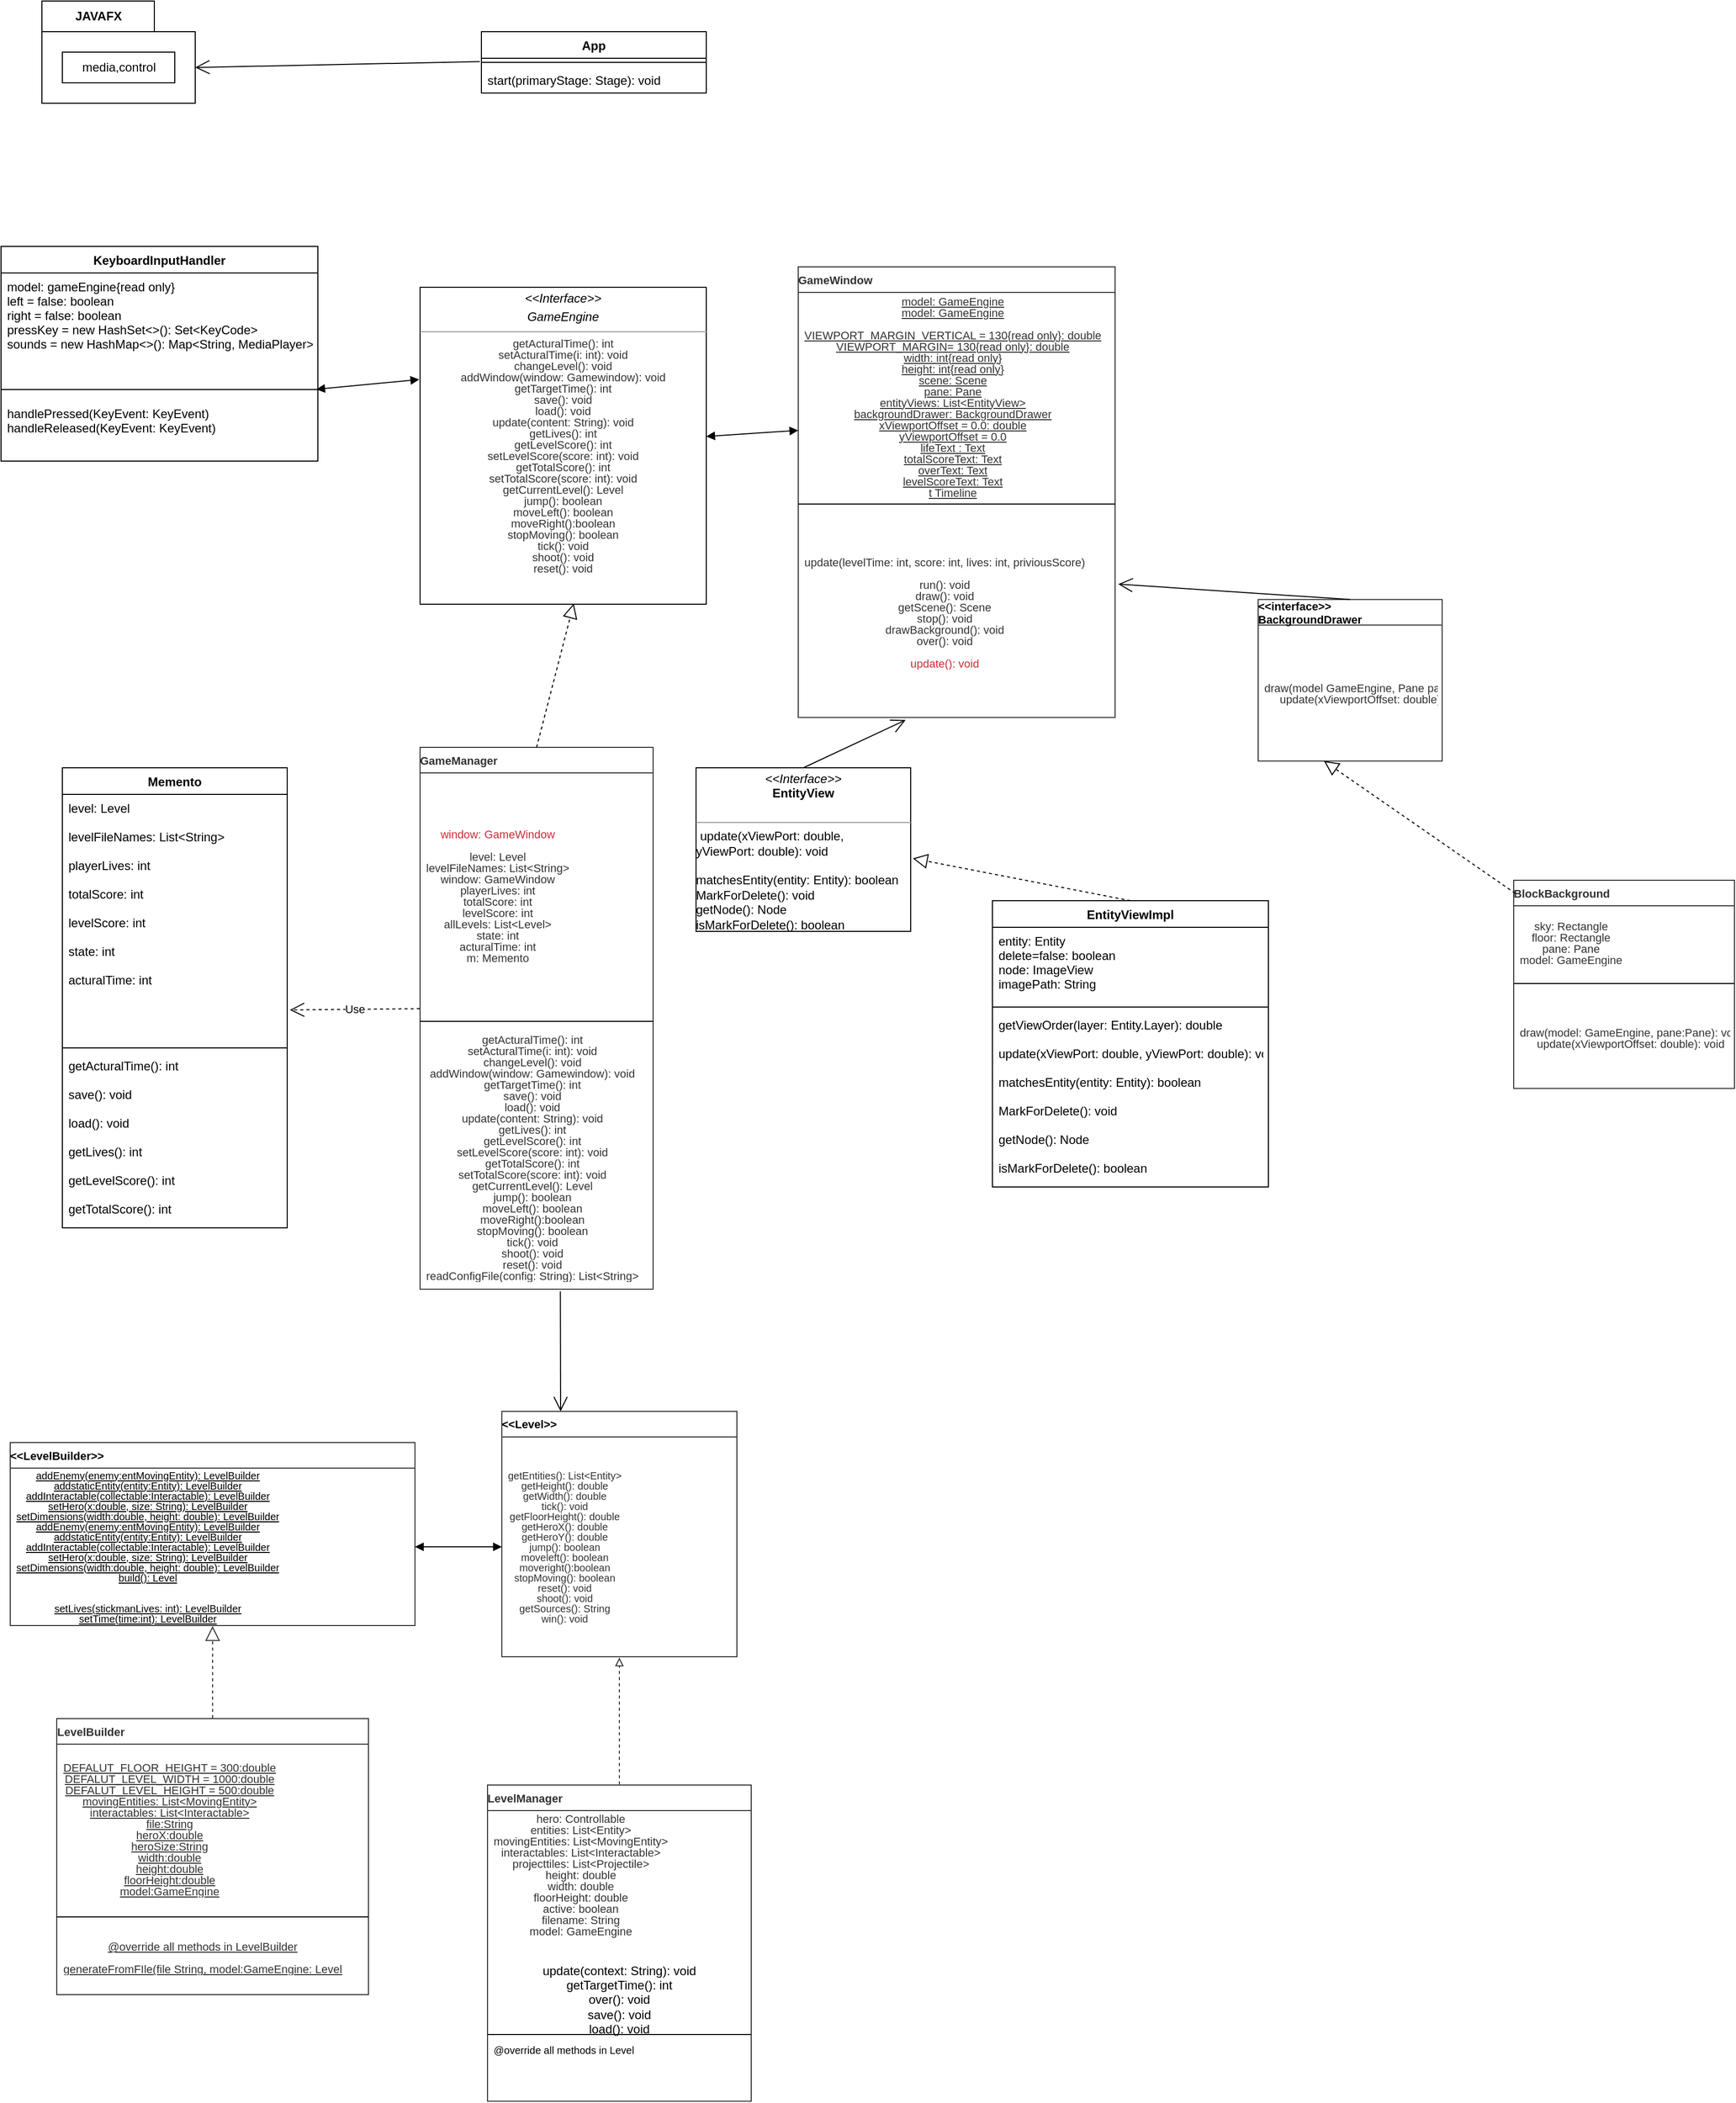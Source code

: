 <mxfile version="13.9.8" type="github">
  <diagram id="kgpKYQtTHZ0yAKxKKP6v" name="Page-1">
    <mxGraphModel dx="1395" dy="1749" grid="1" gridSize="10" guides="1" tooltips="1" connect="1" arrows="1" fold="1" page="1" pageScale="1" pageWidth="850" pageHeight="1100" math="0" shadow="0">
      <root>
        <mxCell id="0" />
        <mxCell id="1" parent="0" />
        <mxCell id="_VWqm0PzK80fMtdGOKL--1" value="GameWindow" style="html=1;overflow=block;whiteSpace=wrap;swimlane;childLayout=stackLayout;horizontal=1;horizontalStack=0;resizeParent=1;resizeParentMax=0;resizeLast=0;collapsible=0;marginBottom=0;swimlaneFillColor=#ffffff;startSize=25;whiteSpace=wrap;fontSize=11;fontColor=#333333;align=center;whiteSpace=wrap;align=left;spacing=0;strokeColor=#333333;strokeOpacity=100;fillOpacity=100;fillColor=#ffffff;" vertex="1" zOrder="835.333" parent="1">
          <mxGeometry x="800" y="10" width="310" height="440.8" as="geometry" />
        </mxCell>
        <mxCell id="_VWqm0PzK80fMtdGOKL--2" value="&lt;div style=&quot;display: flex; justify-content: center; text-align: center; align-items: baseline; font-size: 0; line-height: 1;&quot;&gt;&lt;span&gt;&lt;span style=&quot;font-size:11px;color:#333333;&quot;&gt;model: GameEngine&#xa;&lt;/span&gt;&lt;/span&gt;&lt;/div&gt;&lt;div style=&quot;display: flex; justify-content: center; text-align: center; align-items: baseline; font-size: 0; line-height: 1;&quot;&gt;&lt;span&gt;&lt;span style=&quot;font-size:11px;color:#333333;&quot;&gt;&lt;span style=&quot;font-size:11px;color:#333333;&quot;&gt;model: GameEngine&#xa;&#xa;&lt;/span&gt;&lt;span style=&quot;font-size:11px;color:#333333;text-decoration: underline;&quot;&gt;&lt;/span&gt;&lt;/span&gt;&lt;/span&gt;&lt;/div&gt;&lt;div style=&quot;display: flex; justify-content: center; text-align: center; align-items: baseline; font-size: 0; line-height: 1;&quot;&gt;&lt;span&gt;&lt;span style=&quot;font-size:11px;color:#333333;text-decoration: underline;&quot;&gt;VIEWPORT_MARGIN_VERTICAL = 130{read only}: double&#xa;&lt;/span&gt;&lt;/span&gt;&lt;/div&gt;&lt;div style=&quot;display: flex; justify-content: center; text-align: center; align-items: baseline; font-size: 0; line-height: 1;&quot;&gt;&lt;span&gt;&lt;span style=&quot;font-size:11px;color:#333333;text-decoration: underline;&quot;&gt;VIEWPORT_MARGIN= 130{read only}: double&#xa;&lt;/span&gt;&lt;span style=&quot;font-size:11px;color:#333333;&quot;&gt;&lt;/span&gt;&lt;/span&gt;&lt;/div&gt;&lt;div style=&quot;display: flex; justify-content: center; text-align: center; align-items: baseline; font-size: 0; line-height: 1;&quot;&gt;&lt;span&gt;&lt;span style=&quot;font-size:11px;color:#333333;&quot;&gt;width: int{read only}&#xa;&lt;/span&gt;&lt;/span&gt;&lt;/div&gt;&lt;div style=&quot;display: flex; justify-content: center; text-align: center; align-items: baseline; font-size: 0; line-height: 1;&quot;&gt;&lt;span&gt;&lt;span style=&quot;font-size:11px;color:#333333;&quot;&gt;height: int{read only}&#xa;&lt;/span&gt;&lt;/span&gt;&lt;/div&gt;&lt;div style=&quot;display: flex; justify-content: center; text-align: center; align-items: baseline; font-size: 0; line-height: 1;&quot;&gt;&lt;span&gt;&lt;span style=&quot;font-size:11px;color:#333333;&quot;&gt;scene: Scene&#xa;&lt;/span&gt;&lt;/span&gt;&lt;/div&gt;&lt;div style=&quot;display: flex; justify-content: center; text-align: center; align-items: baseline; font-size: 0; line-height: 1;&quot;&gt;&lt;span&gt;&lt;span style=&quot;font-size:11px;color:#333333;&quot;&gt;pane: Pane&#xa;&lt;/span&gt;&lt;/span&gt;&lt;/div&gt;&lt;div style=&quot;display: flex; justify-content: center; text-align: center; align-items: baseline; font-size: 0; line-height: 1;&quot;&gt;&lt;span&gt;&lt;span style=&quot;font-size:11px;color:#333333;&quot;&gt;entityViews: List&amp;lt;EntityView&amp;gt;&#xa;&lt;/span&gt;&lt;/span&gt;&lt;/div&gt;&lt;div style=&quot;display: flex; justify-content: center; text-align: center; align-items: baseline; font-size: 0; line-height: 1;&quot;&gt;&lt;span&gt;&lt;span style=&quot;font-size:11px;color:#333333;&quot;&gt;backgroundDrawer: BackgroundDrawer&#xa;&lt;/span&gt;&lt;/span&gt;&lt;/div&gt;&lt;div style=&quot;display: flex; justify-content: center; text-align: center; align-items: baseline; font-size: 0; line-height: 1;&quot;&gt;&lt;span&gt;&lt;span style=&quot;font-size:11px;color:#333333;&quot;&gt;xViewportOffset = 0.0: double&#xa;&lt;/span&gt;&lt;/span&gt;&lt;/div&gt;&lt;div style=&quot;display: flex; justify-content: center; text-align: center; align-items: baseline; font-size: 0; line-height: 1;&quot;&gt;&lt;span&gt;&lt;span style=&quot;font-size:11px;color:#333333;&quot;&gt;yViewportOffset = 0.0&#xa;&lt;/span&gt;&lt;/span&gt;&lt;/div&gt;&lt;div style=&quot;display: flex; justify-content: center; text-align: center; align-items: baseline; font-size: 0; line-height: 1;&quot;&gt;&lt;span&gt;&lt;span style=&quot;font-size:11px;color:#333333;&quot;&gt;lifeText : Text&#xa;&lt;/span&gt;&lt;/span&gt;&lt;/div&gt;&lt;div style=&quot;display: flex; justify-content: center; text-align: center; align-items: baseline; font-size: 0; line-height: 1;&quot;&gt;&lt;span&gt;&lt;span style=&quot;font-size:11px;color:#333333;&quot;&gt;totalScoreText: Text&#xa;&lt;/span&gt;&lt;/span&gt;&lt;/div&gt;&lt;div style=&quot;display: flex; justify-content: center; text-align: center; align-items: baseline; font-size: 0; line-height: 1;&quot;&gt;&lt;span&gt;&lt;span style=&quot;font-size:11px;color:#333333;&quot;&gt;overText: Text&#xa;&lt;/span&gt;&lt;/span&gt;&lt;/div&gt;&lt;div style=&quot;display: flex; justify-content: center; text-align: center; align-items: baseline; font-size: 0; line-height: 1;&quot;&gt;&lt;span&gt;&lt;span style=&quot;font-size:11px;color:#333333;&quot;&gt;levelScoreText: Text&#xa;&lt;/span&gt;&lt;/span&gt;&lt;/div&gt;&lt;div style=&quot;display: flex; justify-content: center; text-align: center; align-items: baseline; font-size: 0; line-height: 1;&quot;&gt;&lt;span&gt;&lt;span style=&quot;font-size:11px;color:#333333;&quot;&gt;t Timeline&#xa;&lt;/span&gt;&lt;/span&gt;&lt;/div&gt;&lt;div style=&quot;display: flex; justify-content: center; text-align: center; align-items: baseline; font-size: 0; line-height: 1;&quot;&gt;&lt;span&gt;&lt;/span&gt;&lt;/div&gt;" style="part=1;html=1;resizeHeight=0;strokeColor=none;fillColor=none;align=left;verticalAlign=middle;spacingLeft=4;spacingRight=4;overflow=hidden;rotatable=0;points=[[0,0.5],[1,0.5]];portConstraint=eastwest;swimlaneFillColor=#ffffff;strokeOpacity=100;fillOpacity=100;fontSize=11;fontColor=#333333;fontStyle=4;" vertex="1" parent="_VWqm0PzK80fMtdGOKL--1">
          <mxGeometry y="25" width="310" height="203" as="geometry" />
        </mxCell>
        <mxCell id="_VWqm0PzK80fMtdGOKL--3" value="" style="line;strokeWidth=1;fillColor=none;align=left;verticalAlign=middle;spacingTop=-1;spacingLeft=3;spacingRight=3;rotatable=0;labelPosition=right;points=[];portConstraint=eastwest;" vertex="1" parent="_VWqm0PzK80fMtdGOKL--1">
          <mxGeometry y="228" width="310" height="8" as="geometry" />
        </mxCell>
        <mxCell id="_VWqm0PzK80fMtdGOKL--4" value="&lt;div style=&quot;display: flex; justify-content: center; text-align: center; align-items: baseline; font-size: 0; line-height: 1;&quot;&gt;&lt;span&gt;&lt;span style=&quot;font-size:11px;color:#333333;&quot;&gt;update(levelTime: int, score: int, lives: int, priviousScore)&#xa;&lt;/span&gt;&lt;/span&gt;&lt;/div&gt;&lt;div style=&quot;display: flex; justify-content: center; text-align: center; align-items: baseline; font-size: 0; line-height: 1;&quot;&gt;&lt;span&gt;&lt;span style=&quot;font-size:11px;color:#333333;&quot;&gt;&#xa;&lt;/span&gt;&lt;/span&gt;&lt;/div&gt;&lt;div style=&quot;display: flex; justify-content: center; text-align: center; align-items: baseline; font-size: 0; line-height: 1;&quot;&gt;&lt;span&gt;&lt;span style=&quot;font-size:11px;color:#333333;&quot;&gt;run(): void&#xa;&lt;/span&gt;&lt;/span&gt;&lt;/div&gt;&lt;div style=&quot;display: flex; justify-content: center; text-align: center; align-items: baseline; font-size: 0; line-height: 1;&quot;&gt;&lt;span&gt;&lt;span style=&quot;font-size:11px;color:#333333;&quot;&gt;draw(): void&#xa;&lt;/span&gt;&lt;/span&gt;&lt;/div&gt;&lt;div style=&quot;display: flex; justify-content: center; text-align: center; align-items: baseline; font-size: 0; line-height: 1;&quot;&gt;&lt;span&gt;&lt;span style=&quot;font-size:11px;color:#333333;&quot;&gt;getScene(): Scene&#xa;&lt;/span&gt;&lt;/span&gt;&lt;/div&gt;&lt;div style=&quot;display: flex; justify-content: center; text-align: center; align-items: baseline; font-size: 0; line-height: 1;&quot;&gt;&lt;span&gt;&lt;span style=&quot;font-size:11px;color:#333333;&quot;&gt;stop(): void&#xa;&lt;/span&gt;&lt;/span&gt;&lt;/div&gt;&lt;div style=&quot;display: flex; justify-content: center; text-align: center; align-items: baseline; font-size: 0; line-height: 1;&quot;&gt;&lt;span&gt;&lt;span style=&quot;font-size:11px;color:#333333;&quot;&gt;drawBackground(): void&#xa;&lt;/span&gt;&lt;/span&gt;&lt;/div&gt;&lt;div style=&quot;display: flex; justify-content: center; text-align: center; align-items: baseline; font-size: 0; line-height: 1;&quot;&gt;&lt;span&gt;&lt;span style=&quot;font-size:11px;color:#333333;&quot;&gt;over(): void&#xa;&lt;/span&gt;&lt;/span&gt;&lt;/div&gt;&lt;div style=&quot;display: flex; justify-content: center; text-align: center; align-items: baseline; font-size: 0; line-height: 1;&quot;&gt;&lt;span&gt;&lt;span style=&quot;font-size:11px;color:#333333;&quot;&gt;&#xa;&lt;/span&gt;&lt;span style=&quot;font-size:11px;color:#c92d39;&quot;&gt;&lt;/span&gt;&lt;/span&gt;&lt;/div&gt;&lt;div style=&quot;display: flex; justify-content: center; text-align: center; align-items: baseline; font-size: 0; line-height: 1;&quot;&gt;&lt;span&gt;&lt;span style=&quot;font-size:11px;color:#c92d39;&quot;&gt;update(): void&lt;/span&gt;&lt;/span&gt;&lt;/div&gt;" style="part=1;html=1;resizeHeight=0;strokeColor=none;fillColor=none;align=left;verticalAlign=middle;spacingLeft=4;spacingRight=4;overflow=hidden;rotatable=0;points=[[0,0.5],[1,0.5]];portConstraint=eastwest;swimlaneFillColor=#ffffff;strokeOpacity=100;fillOpacity=100;fontSize=11;fontColor=#333333;" vertex="1" parent="_VWqm0PzK80fMtdGOKL--1">
          <mxGeometry y="236" width="310" height="204.8" as="geometry" />
        </mxCell>
        <mxCell id="_VWqm0PzK80fMtdGOKL--5" value="GameManager" style="html=1;overflow=block;whiteSpace=wrap;swimlane;childLayout=stackLayout;horizontal=1;horizontalStack=0;resizeParent=1;resizeParentMax=0;resizeLast=0;collapsible=0;marginBottom=0;swimlaneFillColor=#ffffff;startSize=25;whiteSpace=wrap;fontSize=11;fontColor=#333333;align=center;whiteSpace=wrap;align=left;spacing=0;strokeColor=#333333;strokeOpacity=100;fillOpacity=100;fillColor=#ffffff;" vertex="1" zOrder="837.333" parent="1">
          <mxGeometry x="430" y="480" width="228" height="530" as="geometry" />
        </mxCell>
        <mxCell id="_VWqm0PzK80fMtdGOKL--6" value="&lt;div style=&quot;display: flex; justify-content: center; text-align: center; align-items: baseline; font-size: 0; line-height: 1;&quot;&gt;&lt;span&gt;&lt;span style=&quot;font-size:11px;color:#c92d39;&quot;&gt;window: GameWindow&#xa;&lt;/span&gt;&lt;/span&gt;&lt;/div&gt;&lt;div style=&quot;display: flex; justify-content: center; text-align: center; align-items: baseline; font-size: 0; line-height: 1;&quot;&gt;&lt;span&gt;&lt;span style=&quot;font-size:11px;color:#c92d39;&quot;&gt;&#xa;&lt;/span&gt;&lt;span style=&quot;font-size:11px;color:#333333;&quot;&gt;&lt;/span&gt;&lt;/span&gt;&lt;/div&gt;&lt;div style=&quot;display: flex; justify-content: center; text-align: center; align-items: baseline; font-size: 0; line-height: 1;&quot;&gt;&lt;span&gt;&lt;span style=&quot;font-size:11px;color:#333333;&quot;&gt;level: Level&#xa;&lt;/span&gt;&lt;/span&gt;&lt;/div&gt;&lt;div style=&quot;display: flex; justify-content: center; text-align: center; align-items: baseline; font-size: 0; line-height: 1;&quot;&gt;&lt;span&gt;&lt;span style=&quot;font-size:11px;color:#333333;&quot;&gt;levelFileNames: List&amp;lt;String&amp;gt;&#xa;&lt;/span&gt;&lt;/span&gt;&lt;/div&gt;&lt;div style=&quot;display: flex; justify-content: center; text-align: center; align-items: baseline; font-size: 0; line-height: 1;&quot;&gt;&lt;span&gt;&lt;span style=&quot;font-size:11px;color:#333333;&quot;&gt;window: GameWindow&#xa;&lt;/span&gt;&lt;/span&gt;&lt;/div&gt;&lt;div style=&quot;display: flex; justify-content: center; text-align: center; align-items: baseline; font-size: 0; line-height: 1;&quot;&gt;&lt;span&gt;&lt;span style=&quot;font-size:11px;color:#333333;&quot;&gt;playerLives: int&#xa;&lt;/span&gt;&lt;/span&gt;&lt;/div&gt;&lt;div style=&quot;display: flex; justify-content: center; text-align: center; align-items: baseline; font-size: 0; line-height: 1;&quot;&gt;&lt;span&gt;&lt;span style=&quot;font-size:11px;color:#333333;&quot;&gt;totalScore: int&#xa;&lt;/span&gt;&lt;/span&gt;&lt;/div&gt;&lt;div style=&quot;display: flex; justify-content: center; text-align: center; align-items: baseline; font-size: 0; line-height: 1;&quot;&gt;&lt;span&gt;&lt;span style=&quot;font-size:11px;color:#333333;&quot;&gt;levelScore: int&#xa;&lt;/span&gt;&lt;/span&gt;&lt;/div&gt;&lt;div style=&quot;display: flex; justify-content: center; text-align: center; align-items: baseline; font-size: 0; line-height: 1;&quot;&gt;&lt;span&gt;&lt;span style=&quot;font-size:11px;color:#333333;&quot;&gt;allLevels: List&amp;lt;Level&amp;gt;&#xa;&lt;/span&gt;&lt;/span&gt;&lt;/div&gt;&lt;div style=&quot;display: flex; justify-content: center; text-align: center; align-items: baseline; font-size: 0; line-height: 1;&quot;&gt;&lt;span&gt;&lt;span style=&quot;font-size:11px;color:#333333;&quot;&gt;state: int&#xa;&lt;/span&gt;&lt;/span&gt;&lt;/div&gt;&lt;div style=&quot;display: flex; justify-content: center; text-align: center; align-items: baseline; font-size: 0; line-height: 1;&quot;&gt;&lt;span&gt;&lt;span style=&quot;font-size:11px;color:#333333;&quot;&gt;acturalTime: int&#xa;&lt;/span&gt;&lt;/span&gt;&lt;/div&gt;&lt;div style=&quot;display: flex; justify-content: center; text-align: center; align-items: baseline; font-size: 0; line-height: 1;&quot;&gt;&lt;span&gt;&lt;span style=&quot;font-size:11px;color:#333333;&quot;&gt;m: Memento&lt;/span&gt;&lt;/span&gt;&lt;/div&gt;" style="part=1;html=1;resizeHeight=0;strokeColor=none;fillColor=none;align=left;verticalAlign=middle;spacingLeft=4;spacingRight=4;overflow=hidden;rotatable=0;points=[[0,0.5],[1,0.5]];portConstraint=eastwest;swimlaneFillColor=#ffffff;strokeOpacity=100;fillOpacity=100;fontSize=11;fontColor=#c92d39;" vertex="1" parent="_VWqm0PzK80fMtdGOKL--5">
          <mxGeometry y="25" width="228" height="239" as="geometry" />
        </mxCell>
        <mxCell id="_VWqm0PzK80fMtdGOKL--7" value="" style="line;strokeWidth=1;fillColor=none;align=left;verticalAlign=middle;spacingTop=-1;spacingLeft=3;spacingRight=3;rotatable=0;labelPosition=right;points=[];portConstraint=eastwest;" vertex="1" parent="_VWqm0PzK80fMtdGOKL--5">
          <mxGeometry y="264" width="228" height="8" as="geometry" />
        </mxCell>
        <mxCell id="_VWqm0PzK80fMtdGOKL--8" value="&lt;div style=&quot;display: flex; justify-content: center; text-align: center; align-items: baseline; font-size: 0; line-height: 1;&quot;&gt;&lt;span&gt;&lt;span style=&quot;font-size:11px;color:#333333;&quot;&gt;getActuralTime(): int&#xa;&lt;/span&gt;&lt;/span&gt;&lt;/div&gt;&lt;div style=&quot;display: flex; justify-content: center; text-align: center; align-items: baseline; font-size: 0; line-height: 1;&quot;&gt;&lt;span&gt;&lt;span style=&quot;font-size:11px;color:#333333;&quot;&gt;setActuralTime(i: int): void&#xa;&lt;/span&gt;&lt;/span&gt;&lt;/div&gt;&lt;div style=&quot;display: flex; justify-content: center; text-align: center; align-items: baseline; font-size: 0; line-height: 1;&quot;&gt;&lt;span&gt;&lt;span style=&quot;font-size:11px;color:#333333;&quot;&gt;changeLevel(): void&#xa;&lt;/span&gt;&lt;/span&gt;&lt;/div&gt;&lt;div style=&quot;display: flex; justify-content: center; text-align: center; align-items: baseline; font-size: 0; line-height: 1;&quot;&gt;&lt;span&gt;&lt;span style=&quot;font-size:11px;color:#333333;&quot;&gt;addWindow(window: Gamewindow): void&#xa;&lt;/span&gt;&lt;/span&gt;&lt;/div&gt;&lt;div style=&quot;display: flex; justify-content: center; text-align: center; align-items: baseline; font-size: 0; line-height: 1;&quot;&gt;&lt;span&gt;&lt;span style=&quot;font-size:11px;color:#333333;&quot;&gt;getTargetTime(): int&#xa;&lt;/span&gt;&lt;/span&gt;&lt;/div&gt;&lt;div style=&quot;display: flex; justify-content: center; text-align: center; align-items: baseline; font-size: 0; line-height: 1;&quot;&gt;&lt;span&gt;&lt;span style=&quot;font-size:11px;color:#333333;&quot;&gt;save(): void&#xa;&lt;/span&gt;&lt;/span&gt;&lt;/div&gt;&lt;div style=&quot;display: flex; justify-content: center; text-align: center; align-items: baseline; font-size: 0; line-height: 1;&quot;&gt;&lt;span&gt;&lt;span style=&quot;font-size:11px;color:#333333;&quot;&gt;load(): void&#xa;&lt;/span&gt;&lt;/span&gt;&lt;/div&gt;&lt;div style=&quot;display: flex; justify-content: center; text-align: center; align-items: baseline; font-size: 0; line-height: 1;&quot;&gt;&lt;span&gt;&lt;span style=&quot;font-size:11px;color:#333333;&quot;&gt;update(content: String): void&#xa;&lt;/span&gt;&lt;/span&gt;&lt;/div&gt;&lt;div style=&quot;display: flex; justify-content: center; text-align: center; align-items: baseline; font-size: 0; line-height: 1;&quot;&gt;&lt;span&gt;&lt;span style=&quot;font-size:11px;color:#333333;&quot;&gt;getLives(): int&#xa;&lt;/span&gt;&lt;/span&gt;&lt;/div&gt;&lt;div style=&quot;display: flex; justify-content: center; text-align: center; align-items: baseline; font-size: 0; line-height: 1;&quot;&gt;&lt;span&gt;&lt;span style=&quot;font-size:11px;color:#333333;&quot;&gt;getLevelScore(): int&#xa;&lt;/span&gt;&lt;/span&gt;&lt;/div&gt;&lt;div style=&quot;display: flex; justify-content: center; text-align: center; align-items: baseline; font-size: 0; line-height: 1;&quot;&gt;&lt;span&gt;&lt;span style=&quot;font-size:11px;color:#333333;&quot;&gt;setLevelScore(score: int): void&#xa;&lt;/span&gt;&lt;/span&gt;&lt;/div&gt;&lt;div style=&quot;display: flex; justify-content: center; text-align: center; align-items: baseline; font-size: 0; line-height: 1;&quot;&gt;&lt;span&gt;&lt;span style=&quot;font-size:11px;color:#333333;&quot;&gt;getTotalScore(): int&#xa;&lt;/span&gt;&lt;/span&gt;&lt;/div&gt;&lt;div style=&quot;display: flex; justify-content: center; text-align: center; align-items: baseline; font-size: 0; line-height: 1;&quot;&gt;&lt;span&gt;&lt;span style=&quot;font-size:11px;color:#333333;&quot;&gt;setTotalScore(score: int): void&#xa;&lt;/span&gt;&lt;/span&gt;&lt;/div&gt;&lt;div style=&quot;display: flex; justify-content: center; text-align: center; align-items: baseline; font-size: 0; line-height: 1;&quot;&gt;&lt;span&gt;&lt;span style=&quot;font-size:11px;color:#333333;&quot;&gt;getCurrentLevel(): Level&#xa;&lt;/span&gt;&lt;/span&gt;&lt;/div&gt;&lt;div style=&quot;display: flex; justify-content: center; text-align: center; align-items: baseline; font-size: 0; line-height: 1;&quot;&gt;&lt;span&gt;&lt;span style=&quot;font-size:11px;color:#333333;&quot;&gt;jump(): boolean&#xa;&lt;/span&gt;&lt;/span&gt;&lt;/div&gt;&lt;div style=&quot;display: flex; justify-content: center; text-align: center; align-items: baseline; font-size: 0; line-height: 1;&quot;&gt;&lt;span&gt;&lt;span style=&quot;font-size:11px;color:#333333;&quot;&gt;moveLeft(): boolean&#xa;&lt;/span&gt;&lt;/span&gt;&lt;/div&gt;&lt;div style=&quot;display: flex; justify-content: center; text-align: center; align-items: baseline; font-size: 0; line-height: 1;&quot;&gt;&lt;span&gt;&lt;span style=&quot;font-size:11px;color:#333333;&quot;&gt;moveRight():boolean&#xa;&lt;/span&gt;&lt;/span&gt;&lt;/div&gt;&lt;div style=&quot;display: flex; justify-content: center; text-align: center; align-items: baseline; font-size: 0; line-height: 1;&quot;&gt;&lt;span&gt;&lt;span style=&quot;font-size:11px;color:#333333;&quot;&gt;stopMoving(): boolean&#xa;&lt;/span&gt;&lt;/span&gt;&lt;/div&gt;&lt;div style=&quot;display: flex; justify-content: center; text-align: center; align-items: baseline; font-size: 0; line-height: 1;&quot;&gt;&lt;span&gt;&lt;span style=&quot;font-size:11px;color:#333333;&quot;&gt;tick(): void&#xa;&lt;/span&gt;&lt;/span&gt;&lt;/div&gt;&lt;div style=&quot;display: flex; justify-content: center; text-align: center; align-items: baseline; font-size: 0; line-height: 1;&quot;&gt;&lt;span&gt;&lt;span style=&quot;font-size:11px;color:#333333;&quot;&gt;shoot(): void&#xa;&lt;/span&gt;&lt;/span&gt;&lt;/div&gt;&lt;div style=&quot;display: flex; justify-content: center; text-align: center; align-items: baseline; font-size: 0; line-height: 1;&quot;&gt;&lt;span&gt;&lt;span style=&quot;font-size:11px;color:#333333;&quot;&gt;reset(): void&#xa;&lt;/span&gt;&lt;/span&gt;&lt;/div&gt;&lt;div style=&quot;display: flex; justify-content: center; text-align: center; align-items: baseline; font-size: 0; line-height: 1;&quot;&gt;&lt;span&gt;&lt;span style=&quot;font-size:11px;color:#333333;&quot;&gt;readConfigFile(config: String): List&amp;lt;String&amp;gt;&lt;/span&gt;&lt;/span&gt;&lt;/div&gt;" style="part=1;html=1;resizeHeight=0;strokeColor=none;fillColor=none;align=left;verticalAlign=middle;spacingLeft=4;spacingRight=4;overflow=hidden;rotatable=0;points=[[0,0.5],[1,0.5]];portConstraint=eastwest;swimlaneFillColor=#ffffff;strokeOpacity=100;fillOpacity=100;fontSize=11;fontColor=#333333;" vertex="1" parent="_VWqm0PzK80fMtdGOKL--5">
          <mxGeometry y="272" width="228" height="258" as="geometry" />
        </mxCell>
        <mxCell id="_VWqm0PzK80fMtdGOKL--13" value="App" style="swimlane;fontStyle=1;align=center;verticalAlign=top;childLayout=stackLayout;horizontal=1;startSize=26;horizontalStack=0;resizeParent=1;resizeParentMax=0;resizeLast=0;collapsible=1;marginBottom=0;" vertex="1" parent="1">
          <mxGeometry x="490" y="-220" width="220" height="60" as="geometry" />
        </mxCell>
        <mxCell id="_VWqm0PzK80fMtdGOKL--15" value="" style="line;strokeWidth=1;fillColor=none;align=left;verticalAlign=middle;spacingTop=-1;spacingLeft=3;spacingRight=3;rotatable=0;labelPosition=right;points=[];portConstraint=eastwest;" vertex="1" parent="_VWqm0PzK80fMtdGOKL--13">
          <mxGeometry y="26" width="220" height="8" as="geometry" />
        </mxCell>
        <mxCell id="_VWqm0PzK80fMtdGOKL--16" value="start(primaryStage: Stage): void" style="text;strokeColor=none;fillColor=none;align=left;verticalAlign=top;spacingLeft=4;spacingRight=4;overflow=hidden;rotatable=0;points=[[0,0.5],[1,0.5]];portConstraint=eastwest;" vertex="1" parent="_VWqm0PzK80fMtdGOKL--13">
          <mxGeometry y="34" width="220" height="26" as="geometry" />
        </mxCell>
        <mxCell id="_VWqm0PzK80fMtdGOKL--17" value="JAVAFX" style="shape=folder;fontStyle=1;tabWidth=110;tabHeight=30;tabPosition=left;html=1;boundedLbl=1;labelInHeader=1;" vertex="1" parent="1">
          <mxGeometry x="60" y="-250" width="150" height="100" as="geometry" />
        </mxCell>
        <mxCell id="_VWqm0PzK80fMtdGOKL--18" value="media,control" style="html=1;" vertex="1" parent="_VWqm0PzK80fMtdGOKL--17">
          <mxGeometry width="110" height="30" relative="1" as="geometry">
            <mxPoint x="20" y="50" as="offset" />
          </mxGeometry>
        </mxCell>
        <mxCell id="_VWqm0PzK80fMtdGOKL--20" value="KeyboardInputHandler" style="swimlane;fontStyle=1;align=center;verticalAlign=top;childLayout=stackLayout;horizontal=1;startSize=26;horizontalStack=0;resizeParent=1;resizeParentMax=0;resizeLast=0;collapsible=1;marginBottom=0;" vertex="1" parent="1">
          <mxGeometry x="20" y="-10" width="310" height="210" as="geometry" />
        </mxCell>
        <mxCell id="_VWqm0PzK80fMtdGOKL--21" value="model: gameEngine{read only}&#xa;left = false: boolean&#xa;right = false: boolean&#xa;pressKey = new HashSet&lt;&gt;(): Set&lt;KeyCode&gt;&#xa;sounds = new HashMap&lt;&gt;(): Map&lt;String, MediaPlayer&gt;&#xa;" style="text;strokeColor=none;fillColor=none;align=left;verticalAlign=top;spacingLeft=4;spacingRight=4;overflow=hidden;rotatable=0;points=[[0,0.5],[1,0.5]];portConstraint=eastwest;" vertex="1" parent="_VWqm0PzK80fMtdGOKL--20">
          <mxGeometry y="26" width="310" height="104" as="geometry" />
        </mxCell>
        <mxCell id="_VWqm0PzK80fMtdGOKL--22" value="" style="line;strokeWidth=1;fillColor=none;align=left;verticalAlign=middle;spacingTop=-1;spacingLeft=3;spacingRight=3;rotatable=0;labelPosition=right;points=[];portConstraint=eastwest;" vertex="1" parent="_VWqm0PzK80fMtdGOKL--20">
          <mxGeometry y="130" width="310" height="20" as="geometry" />
        </mxCell>
        <mxCell id="_VWqm0PzK80fMtdGOKL--23" value="handlePressed(KeyEvent: KeyEvent)&#xa;handleReleased(KeyEvent: KeyEvent)" style="text;strokeColor=none;fillColor=none;align=left;verticalAlign=top;spacingLeft=4;spacingRight=4;overflow=hidden;rotatable=0;points=[[0,0.5],[1,0.5]];portConstraint=eastwest;" vertex="1" parent="_VWqm0PzK80fMtdGOKL--20">
          <mxGeometry y="150" width="310" height="60" as="geometry" />
        </mxCell>
        <mxCell id="_VWqm0PzK80fMtdGOKL--24" value="&lt;p style=&quot;margin: 0px ; margin-top: 4px ; text-align: center&quot;&gt;&lt;i&gt;&amp;lt;&amp;lt;Interface&amp;gt;&amp;gt;&lt;/i&gt;&lt;br&gt;&lt;b&gt;EntityView&lt;/b&gt;&lt;/p&gt;&lt;br&gt;&lt;hr size=&quot;1&quot;&gt;&lt;p style=&quot;margin: 0px ; margin-left: 4px&quot;&gt;update(xViewPort: double,&amp;nbsp;&lt;/p&gt;yViewPort: double): void&lt;br&gt;&lt;br&gt;matchesEntity(entity: Entity): boolean&lt;br&gt;MarkForDelete(): void&lt;br&gt;getNode(): Node&lt;br&gt;isMarkForDelete(): boolean&lt;br&gt;" style="verticalAlign=top;align=left;overflow=fill;fontSize=12;fontFamily=Helvetica;html=1;" vertex="1" parent="1">
          <mxGeometry x="700" y="500" width="210" height="160" as="geometry" />
        </mxCell>
        <mxCell id="_VWqm0PzK80fMtdGOKL--25" value="EntityViewImpl" style="swimlane;fontStyle=1;align=center;verticalAlign=top;childLayout=stackLayout;horizontal=1;startSize=26;horizontalStack=0;resizeParent=1;resizeParentMax=0;resizeLast=0;collapsible=1;marginBottom=0;" vertex="1" parent="1">
          <mxGeometry x="990" y="630" width="270" height="280" as="geometry" />
        </mxCell>
        <mxCell id="_VWqm0PzK80fMtdGOKL--26" value="entity: Entity&#xa;delete=false: boolean&#xa;node: ImageView&#xa;imagePath: String&#xa;" style="text;strokeColor=none;fillColor=none;align=left;verticalAlign=top;spacingLeft=4;spacingRight=4;overflow=hidden;rotatable=0;points=[[0,0.5],[1,0.5]];portConstraint=eastwest;" vertex="1" parent="_VWqm0PzK80fMtdGOKL--25">
          <mxGeometry y="26" width="270" height="74" as="geometry" />
        </mxCell>
        <mxCell id="_VWqm0PzK80fMtdGOKL--27" value="" style="line;strokeWidth=1;fillColor=none;align=left;verticalAlign=middle;spacingTop=-1;spacingLeft=3;spacingRight=3;rotatable=0;labelPosition=right;points=[];portConstraint=eastwest;" vertex="1" parent="_VWqm0PzK80fMtdGOKL--25">
          <mxGeometry y="100" width="270" height="8" as="geometry" />
        </mxCell>
        <mxCell id="_VWqm0PzK80fMtdGOKL--28" value="getViewOrder(layer: Entity.Layer): double&#xa; &#xa;update(xViewPort: double, yViewPort: double): void&#xa;&#xa;matchesEntity(entity: Entity): boolean&#xa;&#xa;MarkForDelete(): void&#xa;&#xa;getNode(): Node&#xa;&#xa;isMarkForDelete(): boolean" style="text;strokeColor=none;fillColor=none;align=left;verticalAlign=top;spacingLeft=4;spacingRight=4;overflow=hidden;rotatable=0;points=[[0,0.5],[1,0.5]];portConstraint=eastwest;" vertex="1" parent="_VWqm0PzK80fMtdGOKL--25">
          <mxGeometry y="108" width="270" height="172" as="geometry" />
        </mxCell>
        <mxCell id="_VWqm0PzK80fMtdGOKL--29" value="BlockBackground" style="html=1;overflow=block;whiteSpace=wrap;swimlane;childLayout=stackLayout;horizontal=1;horizontalStack=0;resizeParent=1;resizeParentMax=0;resizeLast=0;collapsible=0;marginBottom=0;swimlaneFillColor=#ffffff;startSize=25;whiteSpace=wrap;fontSize=11;fontColor=#333333;align=center;whiteSpace=wrap;align=left;spacing=0;strokeColor=#333333;strokeOpacity=100;fillOpacity=100;fillColor=#ffffff;" vertex="1" zOrder="166.667" parent="1">
          <mxGeometry x="1500" y="610" width="216" height="203.6" as="geometry" />
        </mxCell>
        <mxCell id="_VWqm0PzK80fMtdGOKL--30" value="&lt;div style=&quot;display: flex; justify-content: center; text-align: center; align-items: baseline; font-size: 0; line-height: 1;&quot;&gt;&lt;span&gt;&lt;span style=&quot;font-size:11px;color:#333333;&quot;&gt;sky: Rectangle&#xa;&lt;/span&gt;&lt;/span&gt;&lt;/div&gt;&lt;div style=&quot;display: flex; justify-content: center; text-align: center; align-items: baseline; font-size: 0; line-height: 1;&quot;&gt;&lt;span&gt;&lt;span style=&quot;font-size:11px;color:#333333;&quot;&gt;floor: Rectangle&#xa;&lt;/span&gt;&lt;/span&gt;&lt;/div&gt;&lt;div style=&quot;display: flex; justify-content: center; text-align: center; align-items: baseline; font-size: 0; line-height: 1;&quot;&gt;&lt;span&gt;&lt;span style=&quot;font-size:11px;color:#333333;&quot;&gt;pane: Pane&#xa;&lt;/span&gt;&lt;/span&gt;&lt;/div&gt;&lt;div style=&quot;display: flex; justify-content: center; text-align: center; align-items: baseline; font-size: 0; line-height: 1;&quot;&gt;&lt;span&gt;&lt;span style=&quot;font-size:11px;color:#333333;&quot;&gt;model: GameEngine&lt;/span&gt;&lt;/span&gt;&lt;/div&gt;" style="part=1;html=1;resizeHeight=0;strokeColor=none;fillColor=none;align=left;verticalAlign=middle;spacingLeft=4;spacingRight=4;overflow=hidden;rotatable=0;points=[[0,0.5],[1,0.5]];portConstraint=eastwest;swimlaneFillColor=#ffffff;strokeOpacity=100;fillOpacity=100;fontSize=11;fontColor=#333333;" vertex="1" parent="_VWqm0PzK80fMtdGOKL--29">
          <mxGeometry y="25" width="216" height="72" as="geometry" />
        </mxCell>
        <mxCell id="_VWqm0PzK80fMtdGOKL--31" value="" style="line;strokeWidth=1;fillColor=none;align=left;verticalAlign=middle;spacingTop=-1;spacingLeft=3;spacingRight=3;rotatable=0;labelPosition=right;points=[];portConstraint=eastwest;" vertex="1" parent="_VWqm0PzK80fMtdGOKL--29">
          <mxGeometry y="97" width="216" height="8" as="geometry" />
        </mxCell>
        <mxCell id="_VWqm0PzK80fMtdGOKL--32" value="&lt;div style=&quot;display: flex; justify-content: center; text-align: center; align-items: baseline; font-size: 0; line-height: 1;&quot;&gt;&lt;span&gt;&lt;span style=&quot;font-size:11px;color:#333333;&quot;&gt;draw(model: GameEngine, pane:Pane): void&#xa;&lt;/span&gt;&lt;/span&gt;&lt;/div&gt;&lt;div style=&quot;display: flex; justify-content: center; text-align: center; align-items: baseline; font-size: 0; line-height: 1;&quot;&gt;&lt;span&gt;&lt;span style=&quot;font-size:11px;color:#333333;&quot;&gt;update(xViewportOffset: double): void&lt;/span&gt;&lt;/span&gt;&lt;/div&gt;" style="part=1;html=1;resizeHeight=0;strokeColor=none;fillColor=none;align=left;verticalAlign=middle;spacingLeft=4;spacingRight=4;overflow=hidden;rotatable=0;points=[[0,0.5],[1,0.5]];portConstraint=eastwest;swimlaneFillColor=#ffffff;strokeOpacity=100;fillOpacity=100;fontSize=11;fontColor=#333333;" vertex="1" parent="_VWqm0PzK80fMtdGOKL--29">
          <mxGeometry y="105" width="216" height="98.6" as="geometry" />
        </mxCell>
        <mxCell id="_VWqm0PzK80fMtdGOKL--33" value="&amp;lt;&amp;lt;interface&amp;gt;&amp;gt;&#xa;BackgroundDrawer" style="html=1;overflow=block;whiteSpace=wrap;swimlane;childLayout=stackLayout;horizontal=1;horizontalStack=0;resizeParent=1;resizeParentMax=0;resizeLast=0;collapsible=0;marginBottom=0;swimlaneFillColor=#ffffff;startSize=25;whiteSpace=wrap;fontSize=11;fontStyle=1;whiteSpace=wrap;align=left;spacing=0;strokeColor=#333333;strokeOpacity=100;fillOpacity=100;fillColor=#ffffff;" vertex="1" zOrder="168.667" parent="1">
          <mxGeometry x="1250" y="335.4" width="180" height="158" as="geometry" />
        </mxCell>
        <mxCell id="_VWqm0PzK80fMtdGOKL--34" value="&lt;div style=&quot;display: flex; justify-content: center; text-align: center; align-items: baseline; font-size: 0; line-height: 1;&quot;&gt;&lt;span&gt;&lt;span style=&quot;font-size:11px;color:#333333;&quot;&gt;draw(model GameEngine, Pane pane): void&#xa;&lt;/span&gt;&lt;/span&gt;&lt;/div&gt;&lt;div style=&quot;display: flex; justify-content: center; text-align: center; align-items: baseline; font-size: 0; line-height: 1;&quot;&gt;&lt;span&gt;&lt;span style=&quot;font-size:11px;color:#333333;&quot;&gt;update(xViewportOffset: double): void&#xa;&lt;/span&gt;&lt;/span&gt;&lt;/div&gt;&lt;div style=&quot;display: flex; justify-content: center; text-align: center; align-items: baseline; font-size: 0; line-height: 1;&quot;&gt;&lt;span&gt;&lt;/span&gt;&lt;/div&gt;" style="part=1;html=1;resizeHeight=0;strokeColor=none;fillColor=none;align=left;verticalAlign=middle;spacingLeft=4;spacingRight=4;overflow=hidden;rotatable=0;points=[[0,0.5],[1,0.5]];portConstraint=eastwest;swimlaneFillColor=#ffffff;strokeOpacity=100;fillOpacity=100;fontSize=11;fontColor=#333333;" vertex="1" parent="_VWqm0PzK80fMtdGOKL--33">
          <mxGeometry y="25" width="180" height="133" as="geometry" />
        </mxCell>
        <mxCell id="_VWqm0PzK80fMtdGOKL--19" value="" style="endArrow=open;endFill=1;endSize=12;html=1;entryX=0;entryY=0;entryDx=150;entryDy=65;entryPerimeter=0;exitX=-0.007;exitY=-0.183;exitDx=0;exitDy=0;exitPerimeter=0;" edge="1" parent="1" source="_VWqm0PzK80fMtdGOKL--16" target="_VWqm0PzK80fMtdGOKL--17">
          <mxGeometry width="160" relative="1" as="geometry">
            <mxPoint x="509" y="-210" as="sourcePoint" />
            <mxPoint x="669" y="-210" as="targetPoint" />
          </mxGeometry>
        </mxCell>
        <mxCell id="_VWqm0PzK80fMtdGOKL--39" value="" style="endArrow=block;dashed=1;endFill=0;endSize=12;html=1;entryX=0.358;entryY=1;entryDx=0;entryDy=0;exitX=0.007;exitY=0.063;exitDx=0;exitDy=0;exitPerimeter=0;entryPerimeter=0;" edge="1" parent="1" source="_VWqm0PzK80fMtdGOKL--29" target="_VWqm0PzK80fMtdGOKL--34">
          <mxGeometry width="160" relative="1" as="geometry">
            <mxPoint x="680" y="710" as="sourcePoint" />
            <mxPoint x="840" y="710" as="targetPoint" />
          </mxGeometry>
        </mxCell>
        <mxCell id="_VWqm0PzK80fMtdGOKL--40" value="" style="endArrow=block;dashed=1;endFill=0;endSize=12;html=1;exitX=0.5;exitY=0;exitDx=0;exitDy=0;entryX=1.01;entryY=0.554;entryDx=0;entryDy=0;entryPerimeter=0;" edge="1" parent="1" source="_VWqm0PzK80fMtdGOKL--25" target="_VWqm0PzK80fMtdGOKL--24">
          <mxGeometry width="160" relative="1" as="geometry">
            <mxPoint x="1350" y="559.41" as="sourcePoint" />
            <mxPoint x="1510" y="559.41" as="targetPoint" />
          </mxGeometry>
        </mxCell>
        <mxCell id="_VWqm0PzK80fMtdGOKL--42" value="" style="endArrow=open;endFill=1;endSize=12;html=1;exitX=0.5;exitY=0;exitDx=0;exitDy=0;entryX=0.339;entryY=1.012;entryDx=0;entryDy=0;entryPerimeter=0;" edge="1" parent="1" source="_VWqm0PzK80fMtdGOKL--24" target="_VWqm0PzK80fMtdGOKL--4">
          <mxGeometry width="160" relative="1" as="geometry">
            <mxPoint x="950" y="510" as="sourcePoint" />
            <mxPoint x="1110" y="510" as="targetPoint" />
          </mxGeometry>
        </mxCell>
        <mxCell id="_VWqm0PzK80fMtdGOKL--45" value="" style="endArrow=open;endFill=1;endSize=12;html=1;exitX=0.5;exitY=0;exitDx=0;exitDy=0;entryX=1.01;entryY=0.363;entryDx=0;entryDy=0;entryPerimeter=0;" edge="1" parent="1" source="_VWqm0PzK80fMtdGOKL--33" target="_VWqm0PzK80fMtdGOKL--4">
          <mxGeometry width="160" relative="1" as="geometry">
            <mxPoint x="1290" y="300" as="sourcePoint" />
            <mxPoint x="1450" y="300" as="targetPoint" />
          </mxGeometry>
        </mxCell>
        <mxCell id="_VWqm0PzK80fMtdGOKL--55" value="&lt;p style=&quot;margin: 0px ; margin-top: 4px ; text-align: center&quot;&gt;&lt;i&gt;&amp;lt;&amp;lt;Interface&amp;gt;&amp;gt;&lt;/i&gt;&lt;/p&gt;&lt;p style=&quot;margin: 0px ; margin-top: 4px ; text-align: center&quot;&gt;&lt;i&gt;GameEngine&lt;/i&gt;&lt;/p&gt;&lt;hr size=&quot;1&quot;&gt;&lt;div style=&quot;color: rgb(51 , 51 , 51) ; display: flex ; justify-content: center ; text-align: center ; align-items: baseline ; font-size: 0px ; line-height: 1&quot;&gt;&lt;span style=&quot;font-size: 11px&quot;&gt;getActuralTime(): int&lt;br&gt;&lt;/span&gt;&lt;/div&gt;&lt;div style=&quot;color: rgb(51 , 51 , 51) ; display: flex ; justify-content: center ; text-align: center ; align-items: baseline ; font-size: 0px ; line-height: 1&quot;&gt;&lt;span style=&quot;font-size: 11px&quot;&gt;setActuralTime(i: int): void&lt;br&gt;&lt;/span&gt;&lt;/div&gt;&lt;div style=&quot;color: rgb(51 , 51 , 51) ; display: flex ; justify-content: center ; text-align: center ; align-items: baseline ; font-size: 0px ; line-height: 1&quot;&gt;&lt;span style=&quot;font-size: 11px&quot;&gt;changeLevel(): void&lt;br&gt;&lt;/span&gt;&lt;/div&gt;&lt;div style=&quot;color: rgb(51 , 51 , 51) ; display: flex ; justify-content: center ; text-align: center ; align-items: baseline ; font-size: 0px ; line-height: 1&quot;&gt;&lt;span style=&quot;font-size: 11px&quot;&gt;addWindow(window: Gamewindow): void&lt;br&gt;&lt;/span&gt;&lt;/div&gt;&lt;div style=&quot;color: rgb(51 , 51 , 51) ; display: flex ; justify-content: center ; text-align: center ; align-items: baseline ; font-size: 0px ; line-height: 1&quot;&gt;&lt;span style=&quot;font-size: 11px&quot;&gt;getTargetTime(): int&lt;br&gt;&lt;/span&gt;&lt;/div&gt;&lt;div style=&quot;color: rgb(51 , 51 , 51) ; display: flex ; justify-content: center ; text-align: center ; align-items: baseline ; font-size: 0px ; line-height: 1&quot;&gt;&lt;span style=&quot;font-size: 11px&quot;&gt;save(): void&lt;br&gt;&lt;/span&gt;&lt;/div&gt;&lt;div style=&quot;color: rgb(51 , 51 , 51) ; display: flex ; justify-content: center ; text-align: center ; align-items: baseline ; font-size: 0px ; line-height: 1&quot;&gt;&lt;span style=&quot;font-size: 11px&quot;&gt;load(): void&lt;br&gt;&lt;/span&gt;&lt;/div&gt;&lt;div style=&quot;color: rgb(51 , 51 , 51) ; display: flex ; justify-content: center ; text-align: center ; align-items: baseline ; font-size: 0px ; line-height: 1&quot;&gt;&lt;span style=&quot;font-size: 11px&quot;&gt;update(content: String): void&lt;br&gt;&lt;/span&gt;&lt;/div&gt;&lt;div style=&quot;color: rgb(51 , 51 , 51) ; display: flex ; justify-content: center ; text-align: center ; align-items: baseline ; font-size: 0px ; line-height: 1&quot;&gt;&lt;span style=&quot;font-size: 11px&quot;&gt;getLives(): int&lt;br&gt;&lt;/span&gt;&lt;/div&gt;&lt;div style=&quot;color: rgb(51 , 51 , 51) ; display: flex ; justify-content: center ; text-align: center ; align-items: baseline ; font-size: 0px ; line-height: 1&quot;&gt;&lt;span style=&quot;font-size: 11px&quot;&gt;getLevelScore(): int&lt;br&gt;&lt;/span&gt;&lt;/div&gt;&lt;div style=&quot;color: rgb(51 , 51 , 51) ; display: flex ; justify-content: center ; text-align: center ; align-items: baseline ; font-size: 0px ; line-height: 1&quot;&gt;&lt;span style=&quot;font-size: 11px&quot;&gt;setLevelScore(score: int): void&lt;br&gt;&lt;/span&gt;&lt;/div&gt;&lt;div style=&quot;color: rgb(51 , 51 , 51) ; display: flex ; justify-content: center ; text-align: center ; align-items: baseline ; font-size: 0px ; line-height: 1&quot;&gt;&lt;span style=&quot;font-size: 11px&quot;&gt;getTotalScore(): int&lt;br&gt;&lt;/span&gt;&lt;/div&gt;&lt;div style=&quot;color: rgb(51 , 51 , 51) ; display: flex ; justify-content: center ; text-align: center ; align-items: baseline ; font-size: 0px ; line-height: 1&quot;&gt;&lt;span style=&quot;font-size: 11px&quot;&gt;setTotalScore(score: int): void&lt;br&gt;&lt;/span&gt;&lt;/div&gt;&lt;div style=&quot;color: rgb(51 , 51 , 51) ; display: flex ; justify-content: center ; text-align: center ; align-items: baseline ; font-size: 0px ; line-height: 1&quot;&gt;&lt;span style=&quot;font-size: 11px&quot;&gt;getCurrentLevel(): Level&lt;br&gt;&lt;/span&gt;&lt;/div&gt;&lt;div style=&quot;color: rgb(51 , 51 , 51) ; display: flex ; justify-content: center ; text-align: center ; align-items: baseline ; font-size: 0px ; line-height: 1&quot;&gt;&lt;span style=&quot;font-size: 11px&quot;&gt;jump(): boolean&lt;br&gt;&lt;/span&gt;&lt;/div&gt;&lt;div style=&quot;color: rgb(51 , 51 , 51) ; display: flex ; justify-content: center ; text-align: center ; align-items: baseline ; font-size: 0px ; line-height: 1&quot;&gt;&lt;span style=&quot;font-size: 11px&quot;&gt;moveLeft(): boolean&lt;br&gt;&lt;/span&gt;&lt;/div&gt;&lt;div style=&quot;color: rgb(51 , 51 , 51) ; display: flex ; justify-content: center ; text-align: center ; align-items: baseline ; font-size: 0px ; line-height: 1&quot;&gt;&lt;span style=&quot;font-size: 11px&quot;&gt;moveRight():boolean&lt;br&gt;&lt;/span&gt;&lt;/div&gt;&lt;div style=&quot;color: rgb(51 , 51 , 51) ; display: flex ; justify-content: center ; text-align: center ; align-items: baseline ; font-size: 0px ; line-height: 1&quot;&gt;&lt;span style=&quot;font-size: 11px&quot;&gt;stopMoving(): boolean&lt;br&gt;&lt;/span&gt;&lt;/div&gt;&lt;div style=&quot;color: rgb(51 , 51 , 51) ; display: flex ; justify-content: center ; text-align: center ; align-items: baseline ; font-size: 0px ; line-height: 1&quot;&gt;&lt;span style=&quot;font-size: 11px&quot;&gt;tick(): void&lt;br&gt;&lt;/span&gt;&lt;/div&gt;&lt;div style=&quot;color: rgb(51 , 51 , 51) ; display: flex ; justify-content: center ; text-align: center ; align-items: baseline ; font-size: 0px ; line-height: 1&quot;&gt;&lt;span style=&quot;font-size: 11px&quot;&gt;shoot(): void&lt;br&gt;&lt;/span&gt;&lt;/div&gt;&lt;div style=&quot;color: rgb(51 , 51 , 51) ; display: flex ; justify-content: center ; text-align: center ; align-items: baseline ; font-size: 0px ; line-height: 1&quot;&gt;&lt;span style=&quot;font-size: 11px&quot;&gt;reset(): void&lt;br&gt;&lt;/span&gt;&lt;/div&gt;&lt;div style=&quot;color: rgb(51 , 51 , 51) ; display: flex ; justify-content: center ; text-align: center ; align-items: baseline ; font-size: 0px ; line-height: 1&quot;&gt;&lt;span style=&quot;font-size: 11px&quot;&gt;&lt;br&gt;&lt;/span&gt;&lt;/div&gt;" style="verticalAlign=top;align=left;overflow=fill;fontSize=12;fontFamily=Helvetica;html=1;" vertex="1" parent="1">
          <mxGeometry x="430" y="30.0" width="280" height="310" as="geometry" />
        </mxCell>
        <mxCell id="_VWqm0PzK80fMtdGOKL--57" value="Memento" style="swimlane;fontStyle=1;align=center;verticalAlign=top;childLayout=stackLayout;horizontal=1;startSize=26;horizontalStack=0;resizeParent=1;resizeParentMax=0;resizeLast=0;collapsible=1;marginBottom=0;" vertex="1" parent="1">
          <mxGeometry x="80" y="500" width="220" height="450" as="geometry" />
        </mxCell>
        <mxCell id="_VWqm0PzK80fMtdGOKL--58" value="level: Level&#xa;&#xa;levelFileNames: List&lt;String&gt;&#xa;&#xa;playerLives: int&#xa;&#xa;totalScore: int&#xa;&#xa;levelScore: int&#xa;&#xa;state: int&#xa;&#xa;acturalTime: int" style="text;strokeColor=none;fillColor=none;align=left;verticalAlign=top;spacingLeft=4;spacingRight=4;overflow=hidden;rotatable=0;points=[[0,0.5],[1,0.5]];portConstraint=eastwest;" vertex="1" parent="_VWqm0PzK80fMtdGOKL--57">
          <mxGeometry y="26" width="220" height="244" as="geometry" />
        </mxCell>
        <mxCell id="_VWqm0PzK80fMtdGOKL--59" value="" style="line;strokeWidth=1;fillColor=none;align=left;verticalAlign=middle;spacingTop=-1;spacingLeft=3;spacingRight=3;rotatable=0;labelPosition=right;points=[];portConstraint=eastwest;" vertex="1" parent="_VWqm0PzK80fMtdGOKL--57">
          <mxGeometry y="270" width="220" height="8" as="geometry" />
        </mxCell>
        <mxCell id="_VWqm0PzK80fMtdGOKL--60" value="getActuralTime(): int&#xa;&#xa;save(): void&#xa;&#xa;load(): void&#xa;&#xa;getLives(): int&#xa;&#xa;getLevelScore(): int&#xa;&#xa;getTotalScore(): int&#xa;&#xa;" style="text;strokeColor=none;fillColor=none;align=left;verticalAlign=top;spacingLeft=4;spacingRight=4;overflow=hidden;rotatable=0;points=[[0,0.5],[1,0.5]];portConstraint=eastwest;" vertex="1" parent="_VWqm0PzK80fMtdGOKL--57">
          <mxGeometry y="278" width="220" height="172" as="geometry" />
        </mxCell>
        <mxCell id="_VWqm0PzK80fMtdGOKL--61" value="" style="endArrow=block;startArrow=block;endFill=1;startFill=1;html=1;" edge="1" parent="1" source="_VWqm0PzK80fMtdGOKL--55">
          <mxGeometry width="160" relative="1" as="geometry">
            <mxPoint x="700" y="170" as="sourcePoint" />
            <mxPoint x="800" y="170" as="targetPoint" />
          </mxGeometry>
        </mxCell>
        <mxCell id="_VWqm0PzK80fMtdGOKL--62" value="" style="endArrow=block;startArrow=block;endFill=1;startFill=1;html=1;entryX=-0.003;entryY=0.291;entryDx=0;entryDy=0;entryPerimeter=0;exitX=0.995;exitY=0.491;exitDx=0;exitDy=0;exitPerimeter=0;" edge="1" parent="1" source="_VWqm0PzK80fMtdGOKL--22" target="_VWqm0PzK80fMtdGOKL--55">
          <mxGeometry width="160" relative="1" as="geometry">
            <mxPoint x="320" y="120" as="sourcePoint" />
            <mxPoint x="480" y="120" as="targetPoint" />
          </mxGeometry>
        </mxCell>
        <mxCell id="_VWqm0PzK80fMtdGOKL--64" value="" style="endArrow=block;dashed=1;endFill=0;endSize=12;html=1;exitX=0.5;exitY=0;exitDx=0;exitDy=0;entryX=0.537;entryY=0.998;entryDx=0;entryDy=0;entryPerimeter=0;" edge="1" parent="1" source="_VWqm0PzK80fMtdGOKL--5" target="_VWqm0PzK80fMtdGOKL--55">
          <mxGeometry width="160" relative="1" as="geometry">
            <mxPoint x="500" y="440" as="sourcePoint" />
            <mxPoint x="660" y="440" as="targetPoint" />
          </mxGeometry>
        </mxCell>
        <mxCell id="_VWqm0PzK80fMtdGOKL--65" value="Use" style="endArrow=open;endSize=12;dashed=1;html=1;exitX=-0.001;exitY=0.965;exitDx=0;exitDy=0;exitPerimeter=0;entryX=1.012;entryY=0.864;entryDx=0;entryDy=0;entryPerimeter=0;" edge="1" parent="1" source="_VWqm0PzK80fMtdGOKL--6" target="_VWqm0PzK80fMtdGOKL--58">
          <mxGeometry width="160" relative="1" as="geometry">
            <mxPoint x="360" y="700" as="sourcePoint" />
            <mxPoint x="520" y="700" as="targetPoint" />
          </mxGeometry>
        </mxCell>
        <mxCell id="_VWqm0PzK80fMtdGOKL--68" value="LevelBuilder" style="points=[[0.148,0.943,0]];html=1;overflow=block;whiteSpace=wrap;swimlane;childLayout=stackLayout;horizontal=1;horizontalStack=0;resizeParent=1;resizeParentMax=0;resizeLast=0;collapsible=0;marginBottom=0;swimlaneFillColor=#ffffff;startSize=25;whiteSpace=wrap;fontSize=11;fontColor=#333333;align=center;whiteSpace=wrap;align=left;spacing=0;strokeColor=#333333;strokeOpacity=100;fillOpacity=100;fillColor=#ffffff;" vertex="1" zOrder="773.333" parent="1">
          <mxGeometry x="74.5" y="1430" width="305" height="270" as="geometry" />
        </mxCell>
        <mxCell id="_VWqm0PzK80fMtdGOKL--69" value="&lt;div style=&quot;display: flex; justify-content: center; text-align: center; align-items: baseline; font-size: 0; line-height: 1;&quot;&gt;&lt;span&gt;&lt;span style=&quot;font-size:11px;color:#333333;text-decoration: underline;&quot;&gt;DEFALUT_FLOOR_HEIGHT = 300:double&#xa;&lt;/span&gt;&lt;/span&gt;&lt;/div&gt;&lt;div style=&quot;display: flex; justify-content: center; text-align: center; align-items: baseline; font-size: 0; line-height: 1;&quot;&gt;&lt;span&gt;&lt;span style=&quot;font-size:11px;color:#333333;text-decoration: underline;&quot;&gt;DEFALUT_LEVEL_WIDTH = 1000:double&#xa;&lt;/span&gt;&lt;/span&gt;&lt;/div&gt;&lt;div style=&quot;display: flex; justify-content: center; text-align: center; align-items: baseline; font-size: 0; line-height: 1;&quot;&gt;&lt;span&gt;&lt;span style=&quot;font-size:11px;color:#333333;text-decoration: underline;&quot;&gt;DEFALUT_LEVEL_HEIGHT = 500:double&#xa;&lt;/span&gt;&lt;span style=&quot;font-size:11px;color:#333333;&quot;&gt;&lt;/span&gt;&lt;/span&gt;&lt;/div&gt;&lt;div style=&quot;display: flex; justify-content: center; text-align: center; align-items: baseline; font-size: 0; line-height: 1;&quot;&gt;&lt;span&gt;&lt;span style=&quot;font-size:11px;color:#333333;&quot;&gt;movingEntities: List&amp;lt;MovingEntity&amp;gt;&#xa;&lt;/span&gt;&lt;/span&gt;&lt;/div&gt;&lt;div style=&quot;display: flex; justify-content: center; text-align: center; align-items: baseline; font-size: 0; line-height: 1;&quot;&gt;&lt;span&gt;&lt;span style=&quot;font-size:11px;color:#333333;&quot;&gt;interactables: List&amp;lt;Interactable&amp;gt;&#xa;&lt;/span&gt;&lt;/span&gt;&lt;/div&gt;&lt;div style=&quot;display: flex; justify-content: center; text-align: center; align-items: baseline; font-size: 0; line-height: 1;&quot;&gt;&lt;span&gt;&lt;span style=&quot;font-size:11px;color:#333333;&quot;&gt;file:String&#xa;&lt;/span&gt;&lt;/span&gt;&lt;/div&gt;&lt;div style=&quot;display: flex; justify-content: center; text-align: center; align-items: baseline; font-size: 0; line-height: 1;&quot;&gt;&lt;span&gt;&lt;span style=&quot;font-size:11px;color:#333333;&quot;&gt;heroX:double&#xa;&lt;/span&gt;&lt;/span&gt;&lt;/div&gt;&lt;div style=&quot;display: flex; justify-content: center; text-align: center; align-items: baseline; font-size: 0; line-height: 1;&quot;&gt;&lt;span&gt;&lt;span style=&quot;font-size:11px;color:#333333;&quot;&gt;heroSize:String&#xa;&lt;/span&gt;&lt;/span&gt;&lt;/div&gt;&lt;div style=&quot;display: flex; justify-content: center; text-align: center; align-items: baseline; font-size: 0; line-height: 1;&quot;&gt;&lt;span&gt;&lt;span style=&quot;font-size:11px;color:#333333;&quot;&gt;width:double&#xa;&lt;/span&gt;&lt;/span&gt;&lt;/div&gt;&lt;div style=&quot;display: flex; justify-content: center; text-align: center; align-items: baseline; font-size: 0; line-height: 1;&quot;&gt;&lt;span&gt;&lt;span style=&quot;font-size:11px;color:#333333;&quot;&gt;height:double&#xa;&lt;/span&gt;&lt;/span&gt;&lt;/div&gt;&lt;div style=&quot;display: flex; justify-content: center; text-align: center; align-items: baseline; font-size: 0; line-height: 1;&quot;&gt;&lt;span&gt;&lt;span style=&quot;font-size:11px;color:#333333;&quot;&gt;floorHeight:double&#xa;&lt;/span&gt;&lt;/span&gt;&lt;/div&gt;&lt;div style=&quot;display: flex; justify-content: center; text-align: center; align-items: baseline; font-size: 0; line-height: 1;&quot;&gt;&lt;span&gt;&lt;span style=&quot;font-size:11px;color:#333333;&quot;&gt;model:GameEngine&lt;/span&gt;&lt;/span&gt;&lt;/div&gt;" style="part=1;html=1;resizeHeight=0;strokeColor=none;fillColor=none;align=left;verticalAlign=middle;spacingLeft=4;spacingRight=4;overflow=hidden;rotatable=0;points=[[0,0.5],[1,0.5]];portConstraint=eastwest;swimlaneFillColor=#ffffff;strokeOpacity=100;fillOpacity=100;fontSize=11;fontColor=#333333;fontStyle=4;" vertex="1" parent="_VWqm0PzK80fMtdGOKL--68">
          <mxGeometry y="25" width="305" height="165" as="geometry" />
        </mxCell>
        <mxCell id="_VWqm0PzK80fMtdGOKL--70" value="" style="line;strokeWidth=1;fillColor=none;align=left;verticalAlign=middle;spacingTop=-1;spacingLeft=3;spacingRight=3;rotatable=0;labelPosition=right;points=[];portConstraint=eastwest;" vertex="1" parent="_VWqm0PzK80fMtdGOKL--68">
          <mxGeometry y="190" width="305" height="8" as="geometry" />
        </mxCell>
        <mxCell id="_VWqm0PzK80fMtdGOKL--71" value="&lt;div style=&quot;display: flex; justify-content: center; text-align: center; align-items: baseline; font-size: 0; line-height: 1;&quot;&gt;&lt;span&gt;&lt;span style=&quot;font-size:11px;color:#333333;&quot;&gt;&lt;span style=&quot;font-size:11px;color:#333333;&quot;&gt;@override all methods in LevelBuilder&lt;/span&gt;&lt;span style=&quot;font-size:11px;color:#333333;text-decoration: underline;&quot;&gt;&#xa;&lt;/span&gt;&lt;/span&gt;&lt;/span&gt;&lt;/div&gt;&lt;div style=&quot;display: flex; justify-content: center; text-align: center; align-items: baseline; font-size: 0; line-height: 1;&quot;&gt;&lt;span&gt;&lt;span style=&quot;font-size:11px;color:#333333;text-decoration: underline;&quot;&gt;&#xa;&lt;/span&gt;&lt;/span&gt;&lt;/div&gt;&lt;div style=&quot;display: flex; justify-content: center; text-align: center; align-items: baseline; font-size: 0; line-height: 1;&quot;&gt;&lt;span&gt;&lt;span style=&quot;font-size:11px;color:#333333;text-decoration: underline;&quot;&gt;generateFromFIle(file String, model:GameEngine: Level&lt;/span&gt;&lt;/span&gt;&lt;/div&gt;" style="part=1;html=1;resizeHeight=0;strokeColor=none;fillColor=none;align=left;verticalAlign=middle;spacingLeft=4;spacingRight=4;overflow=hidden;rotatable=0;points=[[0,0.5],[1,0.5]];portConstraint=eastwest;swimlaneFillColor=#ffffff;strokeOpacity=100;fillOpacity=100;fontSize=11;fontColor=#333333;fontStyle=4;" vertex="1" parent="_VWqm0PzK80fMtdGOKL--68">
          <mxGeometry y="198" width="305" height="72" as="geometry" />
        </mxCell>
        <mxCell id="_VWqm0PzK80fMtdGOKL--72" value="&amp;lt;&amp;lt;Level&amp;gt;&amp;gt;" style="html=1;overflow=block;whiteSpace=wrap;swimlane;childLayout=stackLayout;horizontal=1;horizontalStack=0;resizeParent=1;resizeParentMax=0;resizeLast=0;collapsible=0;marginBottom=0;swimlaneFillColor=#ffffff;startSize=25;whiteSpace=wrap;fontSize=11;fontStyle=1;whiteSpace=wrap;align=left;spacing=0;strokeColor=#333333;strokeOpacity=100;fillOpacity=100;fillColor=#ffffff;" vertex="1" zOrder="775.333" parent="1">
          <mxGeometry x="510" y="1129.5" width="230" height="240" as="geometry" />
        </mxCell>
        <mxCell id="_VWqm0PzK80fMtdGOKL--73" value="&lt;div style=&quot;display: flex ; justify-content: center ; text-align: center ; align-items: baseline ; font-size: 0 ; line-height: 1&quot;&gt;&lt;span&gt;&lt;span style=&quot;font-size: 10px ; color: #333333&quot;&gt;getEntities(): List&amp;lt;Entity&amp;gt;&lt;br&gt;&lt;/span&gt;&lt;/span&gt;&lt;/div&gt;&lt;div style=&quot;display: flex ; justify-content: center ; text-align: center ; align-items: baseline ; font-size: 0 ; line-height: 1&quot;&gt;&lt;span&gt;&lt;span style=&quot;font-size: 10px ; color: #333333&quot;&gt;getHeight(): double&lt;br&gt;&lt;/span&gt;&lt;/span&gt;&lt;/div&gt;&lt;div style=&quot;display: flex ; justify-content: center ; text-align: center ; align-items: baseline ; font-size: 0 ; line-height: 1&quot;&gt;&lt;span&gt;&lt;span style=&quot;font-size: 10px ; color: #333333&quot;&gt;getWidth(): double&lt;br&gt;&lt;/span&gt;&lt;/span&gt;&lt;/div&gt;&lt;div style=&quot;display: flex ; justify-content: center ; text-align: center ; align-items: baseline ; font-size: 0 ; line-height: 1&quot;&gt;&lt;span&gt;&lt;span style=&quot;font-size: 10px ; color: #333333&quot;&gt;tick(): void&lt;br&gt;&lt;/span&gt;&lt;/span&gt;&lt;/div&gt;&lt;div style=&quot;display: flex ; justify-content: center ; text-align: center ; align-items: baseline ; font-size: 0 ; line-height: 1&quot;&gt;&lt;span&gt;&lt;span style=&quot;font-size: 10px ; color: #333333&quot;&gt;getFloorHeight(): double&lt;br&gt;&lt;/span&gt;&lt;/span&gt;&lt;/div&gt;&lt;div style=&quot;display: flex ; justify-content: center ; text-align: center ; align-items: baseline ; font-size: 0 ; line-height: 1&quot;&gt;&lt;span&gt;&lt;span style=&quot;font-size: 10px ; color: #333333&quot;&gt;getHeroX(): double&lt;br&gt;&lt;/span&gt;&lt;/span&gt;&lt;/div&gt;&lt;div style=&quot;display: flex ; justify-content: center ; text-align: center ; align-items: baseline ; font-size: 0 ; line-height: 1&quot;&gt;&lt;span&gt;&lt;span style=&quot;font-size: 10px ; color: #333333&quot;&gt;getHeroY(): double&lt;br&gt;&lt;/span&gt;&lt;/span&gt;&lt;/div&gt;&lt;div style=&quot;display: flex ; justify-content: center ; text-align: center ; align-items: baseline ; font-size: 0 ; line-height: 1&quot;&gt;&lt;span&gt;&lt;span style=&quot;font-size: 10px ; color: #333333&quot;&gt;jump(): boolean&lt;br&gt;&lt;/span&gt;&lt;/span&gt;&lt;/div&gt;&lt;div style=&quot;display: flex ; justify-content: center ; text-align: center ; align-items: baseline ; font-size: 0 ; line-height: 1&quot;&gt;&lt;span&gt;&lt;span style=&quot;font-size: 10px ; color: #333333&quot;&gt;moveleft(): boolean&lt;br&gt;&lt;/span&gt;&lt;/span&gt;&lt;/div&gt;&lt;div style=&quot;display: flex ; justify-content: center ; text-align: center ; align-items: baseline ; font-size: 0 ; line-height: 1&quot;&gt;&lt;span&gt;&lt;span style=&quot;font-size: 10px ; color: #333333&quot;&gt;moveright():boolean&lt;br&gt;&lt;/span&gt;&lt;/span&gt;&lt;/div&gt;&lt;div style=&quot;display: flex ; justify-content: center ; text-align: center ; align-items: baseline ; font-size: 0 ; line-height: 1&quot;&gt;&lt;span&gt;&lt;span style=&quot;font-size: 10px ; color: #333333&quot;&gt;stopMoving(): boolean&lt;br&gt;&lt;/span&gt;&lt;/span&gt;&lt;/div&gt;&lt;div style=&quot;display: flex ; justify-content: center ; text-align: center ; align-items: baseline ; font-size: 0 ; line-height: 1&quot;&gt;&lt;span&gt;&lt;span style=&quot;font-size: 10px ; color: #333333&quot;&gt;reset(): void&lt;br&gt;&lt;/span&gt;&lt;/span&gt;&lt;/div&gt;&lt;div style=&quot;display: flex ; justify-content: center ; text-align: center ; align-items: baseline ; font-size: 0 ; line-height: 1&quot;&gt;&lt;span&gt;&lt;span style=&quot;font-size: 10px ; color: #333333&quot;&gt;shoot(): void&lt;br&gt;&lt;/span&gt;&lt;/span&gt;&lt;/div&gt;&lt;div style=&quot;display: flex ; justify-content: center ; text-align: center ; align-items: baseline ; font-size: 0 ; line-height: 1&quot;&gt;&lt;span&gt;&lt;span style=&quot;font-size: 10px ; color: #333333&quot;&gt;getSources(): String&lt;br&gt;&lt;/span&gt;&lt;/span&gt;&lt;span&gt;&lt;span style=&quot;font-size: 10px ; color: #333333&quot;&gt;&lt;br&gt;&lt;/span&gt;&lt;/span&gt;&lt;span&gt;&lt;span style=&quot;font-size: 10px ; color: #333333&quot;&gt;&lt;br&gt;&lt;/span&gt;&lt;/span&gt;&lt;span&gt;&lt;span style=&quot;font-size: 10px ; color: #333333&quot;&gt;&lt;br&gt;&lt;/span&gt;&lt;/span&gt;&lt;/div&gt;&lt;div style=&quot;display: flex ; justify-content: center ; text-align: center ; align-items: baseline ; font-size: 0 ; line-height: 1&quot;&gt;&lt;span&gt;&lt;span style=&quot;font-size: 10px ; color: #333333&quot;&gt;win(): void&lt;/span&gt;&lt;/span&gt;&lt;span&gt;&lt;span style=&quot;font-size: 10px ; color: #333333&quot;&gt;&lt;br&gt;&lt;/span&gt;&lt;/span&gt;&lt;span&gt;&lt;span style=&quot;font-size: 10px ; color: #333333&quot;&gt;&lt;br&gt;&lt;/span&gt;&lt;/span&gt;&lt;span&gt;&lt;span style=&quot;font-size: 10px ; color: #333333&quot;&gt;&lt;br&gt;&lt;/span&gt;&lt;/span&gt;&lt;span&gt;&lt;span style=&quot;font-size: 10px ; color: #333333&quot;&gt;&lt;br&gt;&lt;/span&gt;&lt;/span&gt;&lt;span&gt;&lt;span style=&quot;font-size: 10px ; color: #333333&quot;&gt;&lt;br&gt;&lt;/span&gt;&lt;/span&gt;&lt;span&gt;&lt;span style=&quot;font-size: 10px ; color: #333333&quot;&gt;&lt;br&gt;&lt;/span&gt;&lt;/span&gt;&lt;span&gt;&lt;span style=&quot;font-size: 10px ; color: #333333&quot;&gt;&lt;br&gt;&lt;/span&gt;&lt;/span&gt;&lt;span&gt;&lt;br&gt;&lt;/span&gt;&lt;span&gt;&lt;br&gt;&lt;/span&gt;&lt;span&gt;&lt;br&gt;&lt;/span&gt;&lt;/div&gt;" style="part=1;html=1;resizeHeight=0;strokeColor=none;fillColor=none;align=left;verticalAlign=middle;spacingLeft=4;spacingRight=4;overflow=hidden;rotatable=0;points=[[0,0.5],[1,0.5]];portConstraint=eastwest;swimlaneFillColor=#ffffff;strokeOpacity=100;fillOpacity=100;fontSize=10;fontColor=#333333;" vertex="1" parent="_VWqm0PzK80fMtdGOKL--72">
          <mxGeometry y="25" width="230" height="215" as="geometry" />
        </mxCell>
        <mxCell id="_VWqm0PzK80fMtdGOKL--74" value="LevelManager" style="html=1;overflow=block;whiteSpace=wrap;swimlane;childLayout=stackLayout;horizontal=1;horizontalStack=0;resizeParent=1;resizeParentMax=0;resizeLast=0;collapsible=0;marginBottom=0;swimlaneFillColor=#ffffff;startSize=25;whiteSpace=wrap;fontSize=11;fontColor=#333333;align=center;whiteSpace=wrap;align=left;spacing=0;strokeColor=#333333;strokeOpacity=100;fillOpacity=100;fillColor=#ffffff;" vertex="1" zOrder="776.333" parent="1">
          <mxGeometry x="496" y="1495" width="258" height="309.2" as="geometry" />
        </mxCell>
        <mxCell id="_VWqm0PzK80fMtdGOKL--75" value="&lt;div style=&quot;display: flex; justify-content: center; text-align: center; align-items: baseline; font-size: 0; line-height: 1;&quot;&gt;&lt;span&gt;&lt;span style=&quot;font-size:11px;color:#333333;&quot;&gt;hero: Controllable&#xa;&lt;/span&gt;&lt;/span&gt;&lt;/div&gt;&lt;div style=&quot;display: flex; justify-content: center; text-align: center; align-items: baseline; font-size: 0; line-height: 1;&quot;&gt;&lt;span&gt;&lt;span style=&quot;font-size:11px;color:#333333;&quot;&gt;entities: List&amp;lt;Entity&amp;gt;&#xa;&lt;/span&gt;&lt;/span&gt;&lt;/div&gt;&lt;div style=&quot;display: flex; justify-content: center; text-align: center; align-items: baseline; font-size: 0; line-height: 1;&quot;&gt;&lt;span&gt;&lt;span style=&quot;font-size:11px;color:#333333;&quot;&gt;movingEntities: List&amp;lt;MovingEntity&amp;gt;&#xa;&lt;/span&gt;&lt;/span&gt;&lt;/div&gt;&lt;div style=&quot;display: flex; justify-content: center; text-align: center; align-items: baseline; font-size: 0; line-height: 1;&quot;&gt;&lt;span&gt;&lt;span style=&quot;font-size:11px;color:#333333;&quot;&gt;interactables: List&amp;lt;Interactable&amp;gt;&#xa;&lt;/span&gt;&lt;/span&gt;&lt;/div&gt;&lt;div style=&quot;display: flex; justify-content: center; text-align: center; align-items: baseline; font-size: 0; line-height: 1;&quot;&gt;&lt;span&gt;&lt;span style=&quot;font-size:11px;color:#333333;&quot;&gt;projecttiles: List&amp;lt;Projectile&amp;gt;&#xa;&lt;/span&gt;&lt;/span&gt;&lt;/div&gt;&lt;div style=&quot;display: flex; justify-content: center; text-align: center; align-items: baseline; font-size: 0; line-height: 1;&quot;&gt;&lt;span&gt;&lt;span style=&quot;font-size:11px;color:#333333;&quot;&gt;height: double&#xa;&lt;/span&gt;&lt;/span&gt;&lt;/div&gt;&lt;div style=&quot;display: flex; justify-content: center; text-align: center; align-items: baseline; font-size: 0; line-height: 1;&quot;&gt;&lt;span&gt;&lt;span style=&quot;font-size:11px;color:#333333;&quot;&gt;width: double&#xa;&lt;/span&gt;&lt;/span&gt;&lt;/div&gt;&lt;div style=&quot;display: flex; justify-content: center; text-align: center; align-items: baseline; font-size: 0; line-height: 1;&quot;&gt;&lt;span&gt;&lt;span style=&quot;font-size:11px;color:#333333;&quot;&gt;floorHeight: double&#xa;&lt;/span&gt;&lt;/span&gt;&lt;/div&gt;&lt;div style=&quot;display: flex; justify-content: center; text-align: center; align-items: baseline; font-size: 0; line-height: 1;&quot;&gt;&lt;span&gt;&lt;span style=&quot;font-size:11px;color:#333333;&quot;&gt;active: boolean&#xa;&lt;/span&gt;&lt;/span&gt;&lt;/div&gt;&lt;div style=&quot;display: flex; justify-content: center; text-align: center; align-items: baseline; font-size: 0; line-height: 1;&quot;&gt;&lt;span&gt;&lt;span style=&quot;font-size:11px;color:#333333;&quot;&gt;filename: String&#xa;&lt;/span&gt;&lt;/span&gt;&lt;/div&gt;&lt;div style=&quot;display: flex; justify-content: center; text-align: center; align-items: baseline; font-size: 0; line-height: 1;&quot;&gt;&lt;span&gt;&lt;span style=&quot;font-size:11px;color:#333333;&quot;&gt;model: GameEngine&#xa;&lt;/span&gt;&lt;/span&gt;&lt;/div&gt;&lt;div style=&quot;display: flex; justify-content: center; text-align: center; align-items: baseline; font-size: 0; line-height: 1;&quot;&gt;&lt;span&gt;&lt;span style=&quot;font-size:11px;color:#333333;&quot;&gt;&#xa;&lt;/span&gt;&lt;/span&gt;&lt;/div&gt;&lt;div style=&quot;display: flex; justify-content: center; text-align: center; align-items: baseline; font-size: 0; line-height: 1;&quot;&gt;&lt;span&gt;&lt;span style=&quot;font-size:11px;color:#333333;&quot;&gt;&#xa;&lt;/span&gt;&lt;/span&gt;&lt;/div&gt;&lt;div style=&quot;display: flex; justify-content: center; text-align: center; align-items: baseline; font-size: 0; line-height: 1;&quot;&gt;&lt;span&gt;&lt;span style=&quot;font-size:11px;color:#333333;&quot;&gt;&#xa;&lt;/span&gt;&lt;/span&gt;&lt;/div&gt;&lt;div style=&quot;display: flex; justify-content: center; text-align: center; align-items: baseline; font-size: 0; line-height: 1;&quot;&gt;&lt;span&gt;&lt;span style=&quot;font-size:11px;color:#333333;&quot;&gt;isfinal: boolean&#xa;&lt;/span&gt;&lt;/span&gt;&lt;/div&gt;&lt;div style=&quot;display: flex; justify-content: center; text-align: center; align-items: baseline; font-size: 0; line-height: 1;&quot;&gt;&lt;span&gt;&lt;span style=&quot;font-size:11px;color:#333333;&quot;&gt;TargetTime: int &lt;/span&gt;&lt;/span&gt;&lt;/div&gt;" style="part=1;html=1;resizeHeight=0;strokeColor=none;fillColor=none;align=left;verticalAlign=middle;spacingLeft=4;spacingRight=4;overflow=hidden;rotatable=0;points=[[0,0.5],[1,0.5]];portConstraint=eastwest;swimlaneFillColor=#ffffff;strokeOpacity=100;fillOpacity=100;fontSize=11;fontColor=#333333;" vertex="1" parent="_VWqm0PzK80fMtdGOKL--74">
          <mxGeometry y="25" width="258" height="154" as="geometry" />
        </mxCell>
        <mxCell id="_VWqm0PzK80fMtdGOKL--83" value="update(context: String): void&lt;br&gt;getTargetTime(): int&lt;br&gt;over(): void&lt;br&gt;save(): void&lt;br&gt;load(): void" style="text;html=1;strokeColor=none;fillColor=none;align=center;verticalAlign=middle;whiteSpace=wrap;rounded=0;" vertex="1" parent="_VWqm0PzK80fMtdGOKL--74">
          <mxGeometry y="179" width="258" height="61" as="geometry" />
        </mxCell>
        <mxCell id="_VWqm0PzK80fMtdGOKL--76" value="" style="line;strokeWidth=1;fillColor=none;align=left;verticalAlign=middle;spacingTop=-1;spacingLeft=3;spacingRight=3;rotatable=0;labelPosition=right;points=[];portConstraint=eastwest;" vertex="1" parent="_VWqm0PzK80fMtdGOKL--74">
          <mxGeometry y="240" width="258" height="8" as="geometry" />
        </mxCell>
        <mxCell id="_VWqm0PzK80fMtdGOKL--77" value="&lt;div style=&quot;display: flex; justify-content: center; text-align: center; align-items: baseline; font-size: 0; line-height: 1;&quot;&gt;&lt;span&gt;&lt;span style=&quot;font-size:10px;color:#000000;&quot;&gt;@override all methods in Level&#xa;&lt;/span&gt;&lt;/span&gt;&lt;/div&gt;&lt;div style=&quot;display: flex; justify-content: center; text-align: center; align-items: baseline; font-size: 0; line-height: 1;&quot;&gt;&lt;span&gt;&lt;span style=&quot;font-size:10px;color:#000000;&quot;&gt;&#xa;&lt;/span&gt;&lt;/span&gt;&lt;/div&gt;&lt;div style=&quot;display: flex; justify-content: center; text-align: center; align-items: baseline; font-size: 0; line-height: 1;&quot;&gt;&lt;span&gt;&lt;span style=&quot;font-size:10px;color:#000000;&quot;&gt;&#xa;&lt;/span&gt;&lt;/span&gt;&lt;/div&gt;&lt;div style=&quot;display: flex; justify-content: center; text-align: center; align-items: baseline; font-size: 0; line-height: 1;&quot;&gt;&lt;span&gt;&lt;span style=&quot;font-size:10px;color:#000000;&quot;&gt;&#xa;&lt;/span&gt;&lt;/span&gt;&lt;/div&gt;&lt;div style=&quot;display: flex; justify-content: center; text-align: center; align-items: baseline; font-size: 0; line-height: 1;&quot;&gt;&lt;span&gt;&lt;span style=&quot;font-size:10px;color:#000000;&quot;&gt;&#xa;&lt;/span&gt;&lt;/span&gt;&lt;/div&gt;&lt;div style=&quot;display: flex; justify-content: center; text-align: center; align-items: baseline; font-size: 0; line-height: 1;&quot;&gt;&lt;span&gt;&lt;/span&gt;&lt;/div&gt;" style="part=1;html=1;resizeHeight=0;strokeColor=none;fillColor=none;align=left;verticalAlign=middle;spacingLeft=4;spacingRight=4;overflow=hidden;rotatable=0;points=[[0,0.5],[1,0.5]];portConstraint=eastwest;swimlaneFillColor=#ffffff;strokeOpacity=100;fillOpacity=100;fontSize=10;fontColor=#000000;" vertex="1" parent="_VWqm0PzK80fMtdGOKL--74">
          <mxGeometry y="248" width="258" height="61.2" as="geometry" />
        </mxCell>
        <mxCell id="_VWqm0PzK80fMtdGOKL--78" value="&amp;lt;&amp;lt;LevelBuilder&amp;gt;&amp;gt;" style="html=1;overflow=block;whiteSpace=wrap;swimlane;childLayout=stackLayout;horizontal=1;horizontalStack=0;resizeParent=1;resizeParentMax=0;resizeLast=0;collapsible=0;marginBottom=0;swimlaneFillColor=#ffffff;startSize=25;whiteSpace=wrap;fontSize=11;fontStyle=1;whiteSpace=wrap;align=left;spacing=0;strokeColor=#333333;strokeOpacity=100;fillOpacity=100;fillColor=#ffffff;" vertex="1" zOrder="788.333" parent="1">
          <mxGeometry x="29" y="1160" width="396" height="179" as="geometry" />
        </mxCell>
        <mxCell id="_VWqm0PzK80fMtdGOKL--79" value="&lt;div style=&quot;display: flex; justify-content: center; text-align: center; align-items: baseline; font-size: 0; line-height: 1;&quot;&gt;&lt;span&gt;&lt;span style=&quot;font-size:10px;color:#000000;&quot;&gt;addEnemy(enemy:entMovingEntity): LevelBuilder&#xa;&lt;/span&gt;&lt;/span&gt;&lt;/div&gt;&lt;div style=&quot;display: flex; justify-content: center; text-align: center; align-items: baseline; font-size: 0; line-height: 1;&quot;&gt;&lt;span&gt;&lt;span style=&quot;font-size:10px;color:#000000;&quot;&gt;addstaticEntity(entity:Entity): LevelBuilder&#xa;&lt;/span&gt;&lt;/span&gt;&lt;/div&gt;&lt;div style=&quot;display: flex; justify-content: center; text-align: center; align-items: baseline; font-size: 0; line-height: 1;&quot;&gt;&lt;span&gt;&lt;span style=&quot;font-size:10px;color:#000000;&quot;&gt;addInteractable(collectable:Interactable): LevelBuilder&#xa;&lt;/span&gt;&lt;/span&gt;&lt;/div&gt;&lt;div style=&quot;display: flex; justify-content: center; text-align: center; align-items: baseline; font-size: 0; line-height: 1;&quot;&gt;&lt;span&gt;&lt;span style=&quot;font-size:10px;color:#000000;&quot;&gt;setHero(x:double, size: String): LevelBuilder&#xa;&lt;/span&gt;&lt;/span&gt;&lt;/div&gt;&lt;div style=&quot;display: flex; justify-content: center; text-align: center; align-items: baseline; font-size: 0; line-height: 1;&quot;&gt;&lt;span&gt;&lt;span style=&quot;font-size:10px;color:#000000;&quot;&gt;setDimensions(width:double, height: double): LevelBuilder&#xa;&lt;/span&gt;&lt;/span&gt;&lt;/div&gt;&lt;div style=&quot;display: flex; justify-content: center; text-align: center; align-items: baseline; font-size: 0; line-height: 1;&quot;&gt;&lt;span&gt;&lt;span style=&quot;font-size:10px;color:#000000;&quot;&gt;&lt;span style=&quot;font-size:10px;color:#000000;&quot;&gt;addEnemy(enemy:entMovingEntity): LevelBuilder&#xa;addstaticEntity(entity:Entity): LevelBuilder&#xa;addInteractable(collectable:Interactable): LevelBuilder&#xa;setHero(x:double, size: String): LevelBuilder&#xa;setDimensions(width:double, height: double): LevelBuilder&#xa;build(): Level&#xa;&lt;/span&gt;&lt;span style=&quot;font-size:10px;color:#000000;text-decoration: underline;&quot;&gt;&lt;/span&gt;&lt;/span&gt;&lt;/span&gt;&lt;/div&gt;&lt;div style=&quot;display: flex; justify-content: center; text-align: center; align-items: baseline; font-size: 0; line-height: 1;&quot;&gt;&lt;span&gt;&lt;span style=&quot;font-size:10px;color:#000000;text-decoration: underline;&quot;&gt;&#xa;&lt;/span&gt;&lt;/span&gt;&lt;/div&gt;&lt;div style=&quot;display: flex; justify-content: center; text-align: center; align-items: baseline; font-size: 0; line-height: 1;&quot;&gt;&lt;span&gt;&lt;span style=&quot;font-size:10px;color:#000000;text-decoration: underline;&quot;&gt;&#xa;&lt;/span&gt;&lt;/span&gt;&lt;/div&gt;&lt;div style=&quot;display: flex; justify-content: center; text-align: center; align-items: baseline; font-size: 0; line-height: 1;&quot;&gt;&lt;span&gt;&lt;span style=&quot;font-size:10px;color:#000000;text-decoration: underline;&quot;&gt;setLives(stickmanLives: int): LevelBuilder&#xa;&lt;/span&gt;&lt;/span&gt;&lt;/div&gt;&lt;div style=&quot;display: flex; justify-content: center; text-align: center; align-items: baseline; font-size: 0; line-height: 1;&quot;&gt;&lt;span&gt;&lt;span style=&quot;font-size:10px;color:#000000;text-decoration: underline;&quot;&gt;setTime(time:int): LevelBuilder&#xa;&lt;/span&gt;&lt;/span&gt;&lt;/div&gt;&lt;div style=&quot;display: flex; justify-content: center; text-align: center; align-items: baseline; font-size: 0; line-height: 1;&quot;&gt;&lt;span&gt;&lt;span style=&quot;font-size:10px;color:#000000;text-decoration: underline;&quot;&gt;setFinal&#xa;&lt;/span&gt;&lt;/span&gt;&lt;/div&gt;&lt;div style=&quot;display: flex; justify-content: center; text-align: center; align-items: baseline; font-size: 0; line-height: 1;&quot;&gt;&lt;span&gt;&lt;span style=&quot;font-size:10px;color:#000000;text-decoration: underline;&quot;&gt;&#xa;&lt;/span&gt;&lt;/span&gt;&lt;/div&gt;&lt;div style=&quot;display: flex; justify-content: center; text-align: center; align-items: baseline; font-size: 0; line-height: 1;&quot;&gt;&lt;span&gt;&lt;/span&gt;&lt;/div&gt;" style="part=1;html=1;resizeHeight=0;strokeColor=none;fillColor=none;align=left;verticalAlign=middle;spacingLeft=4;spacingRight=4;overflow=hidden;rotatable=0;points=[[0,0.5],[1,0.5]];portConstraint=eastwest;swimlaneFillColor=#ffffff;strokeOpacity=100;fillOpacity=100;fontSize=10;fontColor=#000000;fontStyle=4;" vertex="1" parent="_VWqm0PzK80fMtdGOKL--78">
          <mxGeometry y="25" width="396" height="154" as="geometry" />
        </mxCell>
        <UserObject label="" lucidchartObjectId="Qq9MM4cIq05w" id="_VWqm0PzK80fMtdGOKL--80">
          <mxCell style="html=1;jettySize=18;whiteSpace=wrap;overflow=block;fontSize=11;strokeColor=#333333;strokeOpacity=100;dashed=1;rounded=1;arcSize=24;edgeStyle=orthogonalEdgeStyle;startArrow=none;;endArrow=block;endFill=0;;exitX=0.5;exitY=-0.002;exitPerimeter=0;entryX=0.5;entryY=1.003;entryPerimeter=0;" edge="1" parent="1" source="_VWqm0PzK80fMtdGOKL--74" target="_VWqm0PzK80fMtdGOKL--72">
            <mxGeometry width="100" height="100" relative="1" as="geometry">
              <Array as="points" />
            </mxGeometry>
          </mxCell>
        </UserObject>
        <UserObject label="" lucidchartObjectId="Lw9MgMNsIpVk" id="_VWqm0PzK80fMtdGOKL--81">
          <mxCell style="html=1;jettySize=18;whiteSpace=wrap;overflow=block;fontSize=11;strokeColor=#333333;strokeOpacity=100;dashed=1;rounded=1;arcSize=24;edgeStyle=orthogonalEdgeStyle;startArrow=none;;endArrow=block;endFill=0;endSize=12;;exitX=0.5;exitY=-0.002;exitPerimeter=0;entryX=0.5;entryY=1.003;entryPerimeter=0;" edge="1" parent="1" source="_VWqm0PzK80fMtdGOKL--68" target="_VWqm0PzK80fMtdGOKL--78">
            <mxGeometry width="100" height="100" relative="1" as="geometry">
              <Array as="points" />
            </mxGeometry>
          </mxCell>
        </UserObject>
        <mxCell id="_VWqm0PzK80fMtdGOKL--84" value="" style="endArrow=block;startArrow=block;endFill=1;startFill=1;html=1;entryX=0;entryY=0.5;entryDx=0;entryDy=0;" edge="1" parent="1" source="_VWqm0PzK80fMtdGOKL--79" target="_VWqm0PzK80fMtdGOKL--73">
          <mxGeometry width="160" relative="1" as="geometry">
            <mxPoint x="420" y="1220" as="sourcePoint" />
            <mxPoint x="580" y="1220" as="targetPoint" />
          </mxGeometry>
        </mxCell>
        <mxCell id="_VWqm0PzK80fMtdGOKL--85" value="" style="endArrow=open;endFill=1;endSize=12;html=1;exitX=0.602;exitY=1.008;exitDx=0;exitDy=0;exitPerimeter=0;entryX=0.25;entryY=0;entryDx=0;entryDy=0;" edge="1" parent="1" source="_VWqm0PzK80fMtdGOKL--8" target="_VWqm0PzK80fMtdGOKL--72">
          <mxGeometry width="160" relative="1" as="geometry">
            <mxPoint x="600" y="1000" as="sourcePoint" />
            <mxPoint x="760" y="1000" as="targetPoint" />
          </mxGeometry>
        </mxCell>
      </root>
    </mxGraphModel>
  </diagram>
</mxfile>
